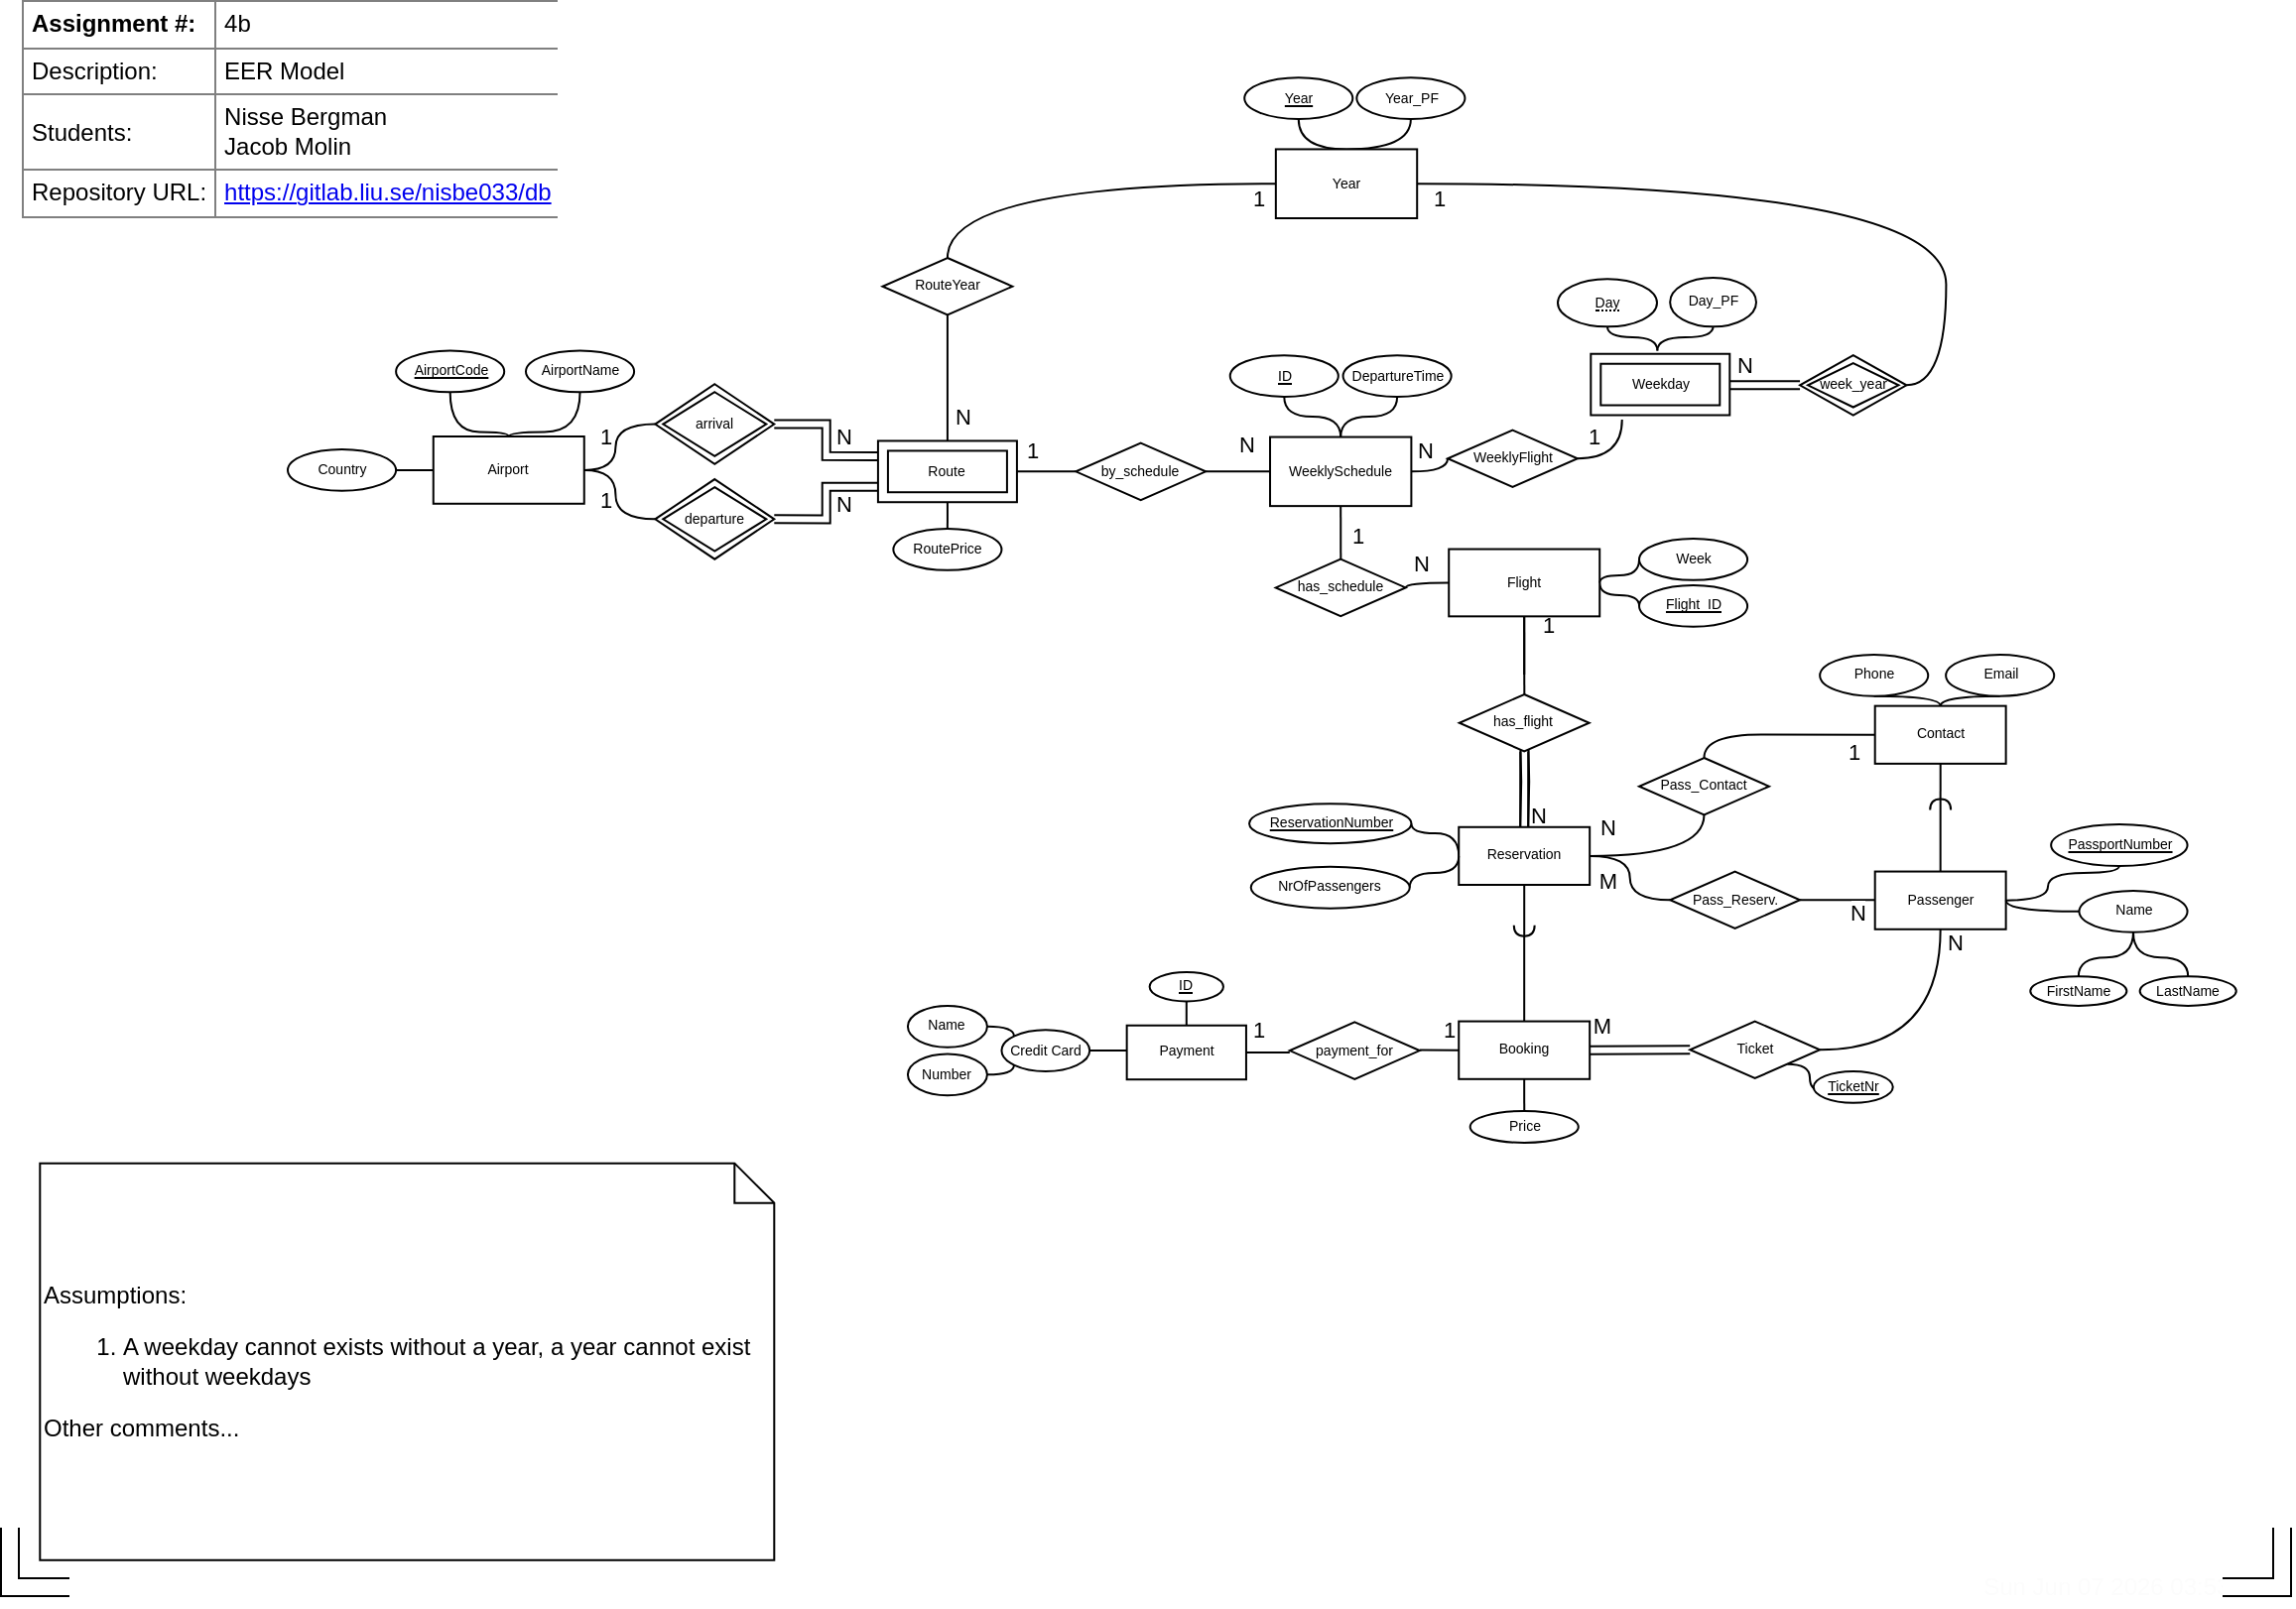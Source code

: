 <mxfile version="14.0.4" type="device" pages="2"><diagram id="l3PhLfIEEx4KEpYzrtBJ" name="EER Model"><mxGraphModel dx="206" dy="308" grid="1" gridSize="10" guides="1" tooltips="1" connect="1" arrows="1" fold="0" page="1" pageScale="1" pageWidth="1169" pageHeight="827" math="0" shadow="0"><root><mxCell id="0"/><mxCell id="1" parent="0"/><UserObject label="%date{ddd mmm dd yyyy HH:MM:ss}%" placeholders="1" id="hCRLPxILE3BBqmNvxjHh-2"><mxCell style="text;html=1;align=center;verticalAlign=middle;whiteSpace=wrap;overflow=hidden;fontColor=#FCFCFC;movable=0;resizable=0;rotatable=0;deletable=0;editable=0;connectable=0;" parent="1" vertex="1"><mxGeometry x="1000" y="800" width="160" height="20" as="geometry"/></mxCell></UserObject><mxCell id="hCRLPxILE3BBqmNvxjHh-6" value="" style="shape=filledEdge;rounded=0;fixDash=1;endArrow=none;strokeWidth=10;fillColor=#ffffff;edgeStyle=orthogonalEdgeStyle;fontColor=#FCFCFC;" parent="1" edge="1"><mxGeometry width="60" height="40" relative="1" as="geometry"><mxPoint x="15" y="780" as="sourcePoint"/><mxPoint x="45" y="810" as="targetPoint"/><Array as="points"><mxPoint x="15" y="810"/></Array></mxGeometry></mxCell><mxCell id="hCRLPxILE3BBqmNvxjHh-8" value="" style="shape=filledEdge;rounded=0;fixDash=1;endArrow=none;strokeWidth=10;fillColor=#ffffff;edgeStyle=orthogonalEdgeStyle;fontColor=#FCFCFC;" parent="1" edge="1"><mxGeometry width="60" height="40" relative="1" as="geometry"><mxPoint x="1130" y="810" as="sourcePoint"/><mxPoint x="1160" y="780" as="targetPoint"/><Array as="points"><mxPoint x="1160" y="810"/></Array></mxGeometry></mxCell><mxCell id="BH1sd3b4sbP9Z67Hy9HP-1" value="Assumptions:&lt;br&gt;&lt;ol&gt;&lt;li&gt;A weekday cannot exists without a year, a year cannot exist without weekdays&lt;/li&gt;&lt;/ol&gt;&lt;div&gt;Other comments...&lt;/div&gt;" style="shape=note;size=20;whiteSpace=wrap;html=1;strokeColor=#000000;fillColor=#ffffff;fontColor=#000000;align=left;" parent="1" vertex="1"><mxGeometry x="30.15" y="596.33" width="370" height="200" as="geometry"/></mxCell><mxCell id="SdrMBVfwCb-dPwdt9RNo-1" value="&lt;table border=&quot;1&quot; width=&quot;100%&quot; cellpadding=&quot;4&quot; style=&quot;width: 100% ; height: 100% ; border-collapse: collapse&quot;&gt;&lt;tbody&gt;&lt;tr&gt;&lt;th&gt;Assignment #:&lt;/th&gt;&lt;td&gt;4b&lt;/td&gt;&lt;/tr&gt;&lt;tr&gt;&lt;td&gt;Description:&lt;/td&gt;&lt;td&gt;EER Model&lt;/td&gt;&lt;/tr&gt;&lt;tr&gt;&lt;td&gt;Students:&lt;/td&gt;&lt;td&gt;Nisse Bergman&lt;br&gt;Jacob Molin&lt;/td&gt;&lt;/tr&gt;&lt;tr&gt;&lt;td&gt;Repository URL:&lt;/td&gt;&lt;td&gt;&lt;a href=&quot;https://gitlab.liu.se/alial32/db&quot;&gt;https://gitlab.liu.se/nisbe033/db&lt;/a&gt;&lt;/td&gt;&lt;/tr&gt;&lt;/tbody&gt;&lt;/table&gt;" style="text;html=1;strokeColor=none;fillColor=none;overflow=fill;fontColor=#000000;" parent="1" vertex="1"><mxGeometry x="20.82" y="10" width="270" height="110" as="geometry"/></mxCell><mxCell id="97ZlySfcYP1IqZoqVBLg-5" style="edgeStyle=orthogonalEdgeStyle;rounded=0;orthogonalLoop=1;jettySize=auto;html=1;exitX=0.5;exitY=0;exitDx=0;exitDy=0;entryX=0.5;entryY=1;entryDx=0;entryDy=0;endArrow=none;endFill=0;" parent="1" source="hOZz9PWj8IkOMBo9K17y-29" target="97ZlySfcYP1IqZoqVBLg-4" edge="1"><mxGeometry relative="1" as="geometry"/></mxCell><mxCell id="hOZz9PWj8IkOMBo9K17y-29" value="RoutePrice" style="ellipse;whiteSpace=wrap;html=1;align=center;shadow=0;gradientColor=none;fontSize=7;" parent="1" vertex="1"><mxGeometry x="460.185" y="276.537" width="54.545" height="20.89" as="geometry"/></mxCell><mxCell id="FszxNakvxB1gag9mQAd--1" style="edgeStyle=orthogonalEdgeStyle;rounded=0;orthogonalLoop=1;jettySize=auto;html=1;exitX=1;exitY=0.5;exitDx=0;exitDy=0;entryX=0;entryY=0.5;entryDx=0;entryDy=0;endArrow=none;endFill=0;curved=1;" edge="1" parent="1" source="hOZz9PWj8IkOMBo9K17y-38" target="Y2Cy2r90DZmb7ttgGEd4-4"><mxGeometry relative="1" as="geometry"><Array as="points"><mxPoint x="721" y="430"/><mxPoint x="745" y="430"/></Array></mxGeometry></mxCell><mxCell id="hOZz9PWj8IkOMBo9K17y-38" value="&lt;u&gt;ReservationNumber&lt;/u&gt;" style="ellipse;whiteSpace=wrap;html=1;align=center;shadow=0;gradientColor=none;fontSize=7;" parent="1" vertex="1"><mxGeometry x="639.52" y="415.07" width="81.67" height="20" as="geometry"/></mxCell><mxCell id="hOZz9PWj8IkOMBo9K17y-2" value="Airport" style="whiteSpace=wrap;html=1;align=center;strokeColor=#000000;fillColor=#ffffff;fontSize=7;fontColor=#000000;" parent="1" vertex="1"><mxGeometry x="228.38" y="230" width="76" height="33.89" as="geometry"/></mxCell><mxCell id="6Z96yMj4GWQYcrd8JGS2-28" style="edgeStyle=orthogonalEdgeStyle;curved=1;rounded=0;orthogonalLoop=1;jettySize=auto;html=1;entryX=0;entryY=0.5;entryDx=0;entryDy=0;endArrow=none;endFill=0;exitX=1;exitY=0.5;exitDx=0;exitDy=0;" parent="1" source="97ZlySfcYP1IqZoqVBLg-4" target="hOZz9PWj8IkOMBo9K17y-76" edge="1"><mxGeometry relative="1" as="geometry"><mxPoint x="525.73" y="246.971" as="sourcePoint"/></mxGeometry></mxCell><mxCell id="6Z96yMj4GWQYcrd8JGS2-29" value="1" style="edgeLabel;html=1;align=center;verticalAlign=middle;resizable=0;points=[];" parent="6Z96yMj4GWQYcrd8JGS2-28" vertex="1" connectable="0"><mxGeometry x="-0.644" relative="1" as="geometry"><mxPoint x="1.97" y="-11.17" as="offset"/></mxGeometry></mxCell><mxCell id="D8Lhm8heVUYG0yp46nY0-11" style="edgeStyle=orthogonalEdgeStyle;curved=1;rounded=0;orthogonalLoop=1;jettySize=auto;html=1;exitX=1;exitY=0.5;exitDx=0;exitDy=0;entryX=0;entryY=0.5;entryDx=0;entryDy=0;endArrow=none;endFill=0;" parent="1" source="hOZz9PWj8IkOMBo9K17y-5" target="D8Lhm8heVUYG0yp46nY0-10" edge="1"><mxGeometry relative="1" as="geometry"/></mxCell><mxCell id="D8Lhm8heVUYG0yp46nY0-24" value="N" style="edgeLabel;html=1;align=center;verticalAlign=middle;resizable=0;points=[];" parent="D8Lhm8heVUYG0yp46nY0-11" vertex="1" connectable="0"><mxGeometry x="0.057" y="1" relative="1" as="geometry"><mxPoint x="-6.63" y="-10.21" as="offset"/></mxGeometry></mxCell><mxCell id="hOZz9PWj8IkOMBo9K17y-5" value="WeeklySchedule" style="whiteSpace=wrap;html=1;align=center;strokeColor=#000000;fillColor=#ffffff;fontSize=7;fontColor=#000000;" parent="1" vertex="1"><mxGeometry x="650.01" y="230.28" width="71.18" height="34.78" as="geometry"/></mxCell><mxCell id="hOZz9PWj8IkOMBo9K17y-73" style="edgeStyle=orthogonalEdgeStyle;curved=1;rounded=0;orthogonalLoop=1;jettySize=auto;html=1;exitX=0;exitY=0.5;exitDx=0;exitDy=0;entryX=1;entryY=0.5;entryDx=0;entryDy=0;endArrow=none;endFill=0;" parent="1" source="hOZz9PWj8IkOMBo9K17y-6" target="hOZz9PWj8IkOMBo9K17y-72" edge="1"><mxGeometry relative="1" as="geometry"/></mxCell><mxCell id="6Z96yMj4GWQYcrd8JGS2-24" value="N" style="edgeLabel;html=1;align=center;verticalAlign=middle;resizable=0;points=[];" parent="hOZz9PWj8IkOMBo9K17y-73" vertex="1" connectable="0"><mxGeometry x="-0.614" relative="1" as="geometry"><mxPoint x="-9.42" y="-10.44" as="offset"/></mxGeometry></mxCell><mxCell id="hOZz9PWj8IkOMBo9K17y-75" style="edgeStyle=orthogonalEdgeStyle;curved=1;rounded=0;orthogonalLoop=1;jettySize=auto;html=1;exitX=1;exitY=0.5;exitDx=0;exitDy=0;entryX=0;entryY=0.5;entryDx=0;entryDy=0;endArrow=none;endFill=0;" parent="1" source="hOZz9PWj8IkOMBo9K17y-6" target="hOZz9PWj8IkOMBo9K17y-12" edge="1"><mxGeometry relative="1" as="geometry"><Array as="points"><mxPoint x="816" y="310"/><mxPoint x="836" y="310"/></Array></mxGeometry></mxCell><mxCell id="6Z96yMj4GWQYcrd8JGS2-20" style="edgeStyle=orthogonalEdgeStyle;curved=1;rounded=0;orthogonalLoop=1;jettySize=auto;html=1;entryX=0.5;entryY=0;entryDx=0;entryDy=0;endArrow=none;endFill=0;" parent="1" source="hOZz9PWj8IkOMBo9K17y-6" edge="1"><mxGeometry relative="1" as="geometry"><mxPoint x="778.11" y="350" as="targetPoint"/></mxGeometry></mxCell><mxCell id="6Z96yMj4GWQYcrd8JGS2-23" value="1" style="edgeLabel;html=1;align=center;verticalAlign=middle;resizable=0;points=[];" parent="6Z96yMj4GWQYcrd8JGS2-20" vertex="1" connectable="0"><mxGeometry x="-0.827" y="-1" relative="1" as="geometry"><mxPoint x="12.36" y="2.08" as="offset"/></mxGeometry></mxCell><mxCell id="hOZz9PWj8IkOMBo9K17y-6" value="Flight" style="whiteSpace=wrap;html=1;align=center;strokeColor=#000000;fillColor=#ffffff;fontSize=7;fontColor=#000000;" parent="1" vertex="1"><mxGeometry x="740.11" y="286.78" width="76" height="33.89" as="geometry"/></mxCell><mxCell id="hOZz9PWj8IkOMBo9K17y-12" value="&lt;u&gt;Flight_ID&lt;/u&gt;" style="ellipse;whiteSpace=wrap;html=1;align=center;shadow=0;gradientColor=none;fontSize=7;" parent="1" vertex="1"><mxGeometry x="836.015" y="305.007" width="54.545" height="20.89" as="geometry"/></mxCell><mxCell id="QonORxRDzvgXx9udhjdZ-4" style="edgeStyle=orthogonalEdgeStyle;curved=1;rounded=0;orthogonalLoop=1;jettySize=auto;html=1;exitX=1;exitY=0.5;exitDx=0;exitDy=0;entryX=0.5;entryY=1;entryDx=0;entryDy=0;endArrow=none;endFill=0;" parent="1" source="hOZz9PWj8IkOMBo9K17y-22" target="hOZz9PWj8IkOMBo9K17y-34" edge="1"><mxGeometry relative="1" as="geometry"><mxPoint x="1042.26" y="497.017" as="sourcePoint"/><Array as="points"><mxPoint x="1042" y="464"/><mxPoint x="1042" y="450"/><mxPoint x="1078" y="450"/></Array></mxGeometry></mxCell><mxCell id="QonORxRDzvgXx9udhjdZ-9" style="edgeStyle=orthogonalEdgeStyle;curved=1;rounded=0;orthogonalLoop=1;jettySize=auto;html=1;exitX=0.5;exitY=0;exitDx=0;exitDy=0;entryX=1;entryY=0.5;entryDx=0;entryDy=0;entryPerimeter=0;endArrow=none;endFill=0;" parent="1" source="hOZz9PWj8IkOMBo9K17y-22" target="IwKY1xo-p36qLsTTHRrm-4" edge="1"><mxGeometry relative="1" as="geometry"/></mxCell><mxCell id="hOZz9PWj8IkOMBo9K17y-22" value="Passenger" style="whiteSpace=wrap;html=1;align=center;strokeColor=#000000;fillColor=#ffffff;fontSize=7;fontColor=#000000;" parent="1" vertex="1"><mxGeometry x="954.85" y="449.28" width="65.97" height="29.11" as="geometry"/></mxCell><mxCell id="D8Lhm8heVUYG0yp46nY0-60" style="edgeStyle=orthogonalEdgeStyle;curved=1;rounded=0;orthogonalLoop=1;jettySize=auto;html=1;exitX=0;exitY=0.5;exitDx=0;exitDy=0;entryX=1;entryY=0.5;entryDx=0;entryDy=0;endArrow=none;endFill=0;" parent="1" source="hOZz9PWj8IkOMBo9K17y-33" target="hOZz9PWj8IkOMBo9K17y-22" edge="1"><mxGeometry relative="1" as="geometry"><Array as="points"><mxPoint x="1021" y="469"/></Array><mxPoint x="1042.26" y="504.295" as="targetPoint"/></mxGeometry></mxCell><mxCell id="D8Lhm8heVUYG0yp46nY0-103" style="edgeStyle=orthogonalEdgeStyle;curved=1;rounded=0;orthogonalLoop=1;jettySize=auto;html=1;exitX=0.5;exitY=1;exitDx=0;exitDy=0;entryX=0.5;entryY=0;entryDx=0;entryDy=0;endArrow=none;endFill=0;" parent="1" source="hOZz9PWj8IkOMBo9K17y-33" target="D8Lhm8heVUYG0yp46nY0-102" edge="1"><mxGeometry relative="1" as="geometry"><Array as="points"><mxPoint x="1085.44" y="492.61"/><mxPoint x="1057.44" y="492.61"/></Array></mxGeometry></mxCell><mxCell id="hOZz9PWj8IkOMBo9K17y-33" value="Name" style="ellipse;whiteSpace=wrap;html=1;align=center;shadow=0;gradientColor=none;fontSize=7;" parent="1" vertex="1"><mxGeometry x="1057.735" y="458.987" width="54.545" height="20.89" as="geometry"/></mxCell><mxCell id="hOZz9PWj8IkOMBo9K17y-34" value="PassportNumber" style="ellipse;whiteSpace=wrap;html=1;align=center;fontStyle=4;shadow=0;gradientColor=none;fontSize=7;" parent="1" vertex="1"><mxGeometry x="1043.57" y="425.46" width="68.71" height="21.07" as="geometry"/></mxCell><mxCell id="hOZz9PWj8IkOMBo9K17y-42" value="Number" style="ellipse;whiteSpace=wrap;html=1;align=center;shadow=0;gradientColor=none;fontSize=7;" parent="1" vertex="1"><mxGeometry x="467.46" y="541.24" width="40" height="20.89" as="geometry"/></mxCell><mxCell id="D8Lhm8heVUYG0yp46nY0-92" style="edgeStyle=orthogonalEdgeStyle;curved=1;rounded=0;orthogonalLoop=1;jettySize=auto;html=1;exitX=0;exitY=0.5;exitDx=0;exitDy=0;entryX=1;entryY=1;entryDx=0;entryDy=0;endArrow=none;endFill=0;" parent="1" source="hOZz9PWj8IkOMBo9K17y-50" target="Y2Cy2r90DZmb7ttgGEd4-17" edge="1"><mxGeometry relative="1" as="geometry"><Array as="points"><mxPoint x="935" y="560"/><mxPoint x="922" y="560"/><mxPoint x="922" y="546"/></Array><mxPoint x="921.53" y="549.545" as="targetPoint"/></mxGeometry></mxCell><mxCell id="hOZz9PWj8IkOMBo9K17y-50" value="&lt;u&gt;TicketNr&lt;/u&gt;" style="ellipse;whiteSpace=wrap;html=1;align=center;shadow=0;gradientColor=none;fontSize=7;" parent="1" vertex="1"><mxGeometry x="923.88" y="549.98" width="40" height="15.88" as="geometry"/></mxCell><mxCell id="hOZz9PWj8IkOMBo9K17y-54" value="&lt;u&gt;Year&lt;/u&gt;" style="ellipse;whiteSpace=wrap;html=1;align=center;shadow=0;gradientColor=none;fontSize=7;" parent="1" vertex="1"><mxGeometry x="637.105" y="49.107" width="54.545" height="20.89" as="geometry"/></mxCell><mxCell id="D8Lhm8heVUYG0yp46nY0-44" style="edgeStyle=orthogonalEdgeStyle;curved=1;rounded=0;orthogonalLoop=1;jettySize=auto;html=1;exitX=0;exitY=0.5;exitDx=0;exitDy=0;entryX=1;entryY=0.5;entryDx=0;entryDy=0;endArrow=none;endFill=0;" parent="1" source="hOZz9PWj8IkOMBo9K17y-59" target="hOZz9PWj8IkOMBo9K17y-6" edge="1"><mxGeometry relative="1" as="geometry"><Array as="points"><mxPoint x="836" y="300"/><mxPoint x="816" y="300"/></Array></mxGeometry></mxCell><mxCell id="hOZz9PWj8IkOMBo9K17y-59" value="Week" style="ellipse;whiteSpace=wrap;html=1;align=center;shadow=0;gradientColor=none;fontSize=7;" parent="1" vertex="1"><mxGeometry x="836.015" y="281.547" width="54.545" height="20.89" as="geometry"/></mxCell><mxCell id="hOZz9PWj8IkOMBo9K17y-74" style="edgeStyle=orthogonalEdgeStyle;curved=1;rounded=0;orthogonalLoop=1;jettySize=auto;html=1;endArrow=none;endFill=0;" parent="1" source="hOZz9PWj8IkOMBo9K17y-72" target="hOZz9PWj8IkOMBo9K17y-5" edge="1"><mxGeometry relative="1" as="geometry"/></mxCell><mxCell id="6Z96yMj4GWQYcrd8JGS2-25" value="1" style="edgeLabel;html=1;align=center;verticalAlign=middle;resizable=0;points=[];" parent="hOZz9PWj8IkOMBo9K17y-74" vertex="1" connectable="0"><mxGeometry x="1" relative="1" as="geometry"><mxPoint x="7.68" y="14.47" as="offset"/></mxGeometry></mxCell><mxCell id="hOZz9PWj8IkOMBo9K17y-72" value="has_schedule" style="shape=rhombus;perimeter=rhombusPerimeter;whiteSpace=wrap;html=1;align=center;shadow=0;gradientColor=none;fontSize=7;" parent="1" vertex="1"><mxGeometry x="652.87" y="291.835" width="65.455" height="28.723" as="geometry"/></mxCell><mxCell id="hOZz9PWj8IkOMBo9K17y-78" style="edgeStyle=orthogonalEdgeStyle;curved=1;rounded=0;orthogonalLoop=1;jettySize=auto;html=1;exitX=1;exitY=0.5;exitDx=0;exitDy=0;entryX=0;entryY=0.5;entryDx=0;entryDy=0;endArrow=none;endFill=0;" parent="1" source="hOZz9PWj8IkOMBo9K17y-76" target="hOZz9PWj8IkOMBo9K17y-5" edge="1"><mxGeometry relative="1" as="geometry"/></mxCell><mxCell id="6Z96yMj4GWQYcrd8JGS2-30" value="N" style="edgeLabel;html=1;align=center;verticalAlign=middle;resizable=0;points=[];" parent="hOZz9PWj8IkOMBo9K17y-78" vertex="1" connectable="0"><mxGeometry x="-0.066" y="6" relative="1" as="geometry"><mxPoint x="5.34" y="-8.36" as="offset"/></mxGeometry></mxCell><mxCell id="hOZz9PWj8IkOMBo9K17y-76" value="by_schedule" style="shape=rhombus;perimeter=rhombusPerimeter;whiteSpace=wrap;html=1;align=center;shadow=0;gradientColor=none;fontSize=7;" parent="1" vertex="1"><mxGeometry x="552.14" y="233.305" width="65.455" height="28.723" as="geometry"/></mxCell><mxCell id="D8Lhm8heVUYG0yp46nY0-75" style="edgeStyle=orthogonalEdgeStyle;curved=1;rounded=0;orthogonalLoop=1;jettySize=auto;html=1;exitX=0;exitY=0.5;exitDx=0;exitDy=0;entryX=1;entryY=0.5;entryDx=0;entryDy=0;endArrow=none;endFill=0;" parent="1" source="Y2Cy2r90DZmb7ttgGEd4-12" target="D8Lhm8heVUYG0yp46nY0-76" edge="1"><mxGeometry relative="1" as="geometry"><mxPoint x="741.79" y="599.315" as="targetPoint"/><mxPoint x="743.11" y="539.545" as="sourcePoint"/></mxGeometry></mxCell><mxCell id="O1Hww8BsheTxn3P_UpTP-2" value="1" style="edgeLabel;html=1;align=center;verticalAlign=middle;resizable=0;points=[];" parent="D8Lhm8heVUYG0yp46nY0-75" vertex="1" connectable="0"><mxGeometry x="-0.131" relative="1" as="geometry"><mxPoint x="3" y="-10.24" as="offset"/></mxGeometry></mxCell><mxCell id="D8Lhm8heVUYG0yp46nY0-90" style="edgeStyle=orthogonalEdgeStyle;curved=1;rounded=0;orthogonalLoop=1;jettySize=auto;html=1;exitX=1;exitY=0.5;exitDx=0;exitDy=0;entryX=0;entryY=0.5;entryDx=0;entryDy=0;endArrow=none;endFill=0;shape=link;" parent="1" source="Y2Cy2r90DZmb7ttgGEd4-12" target="Y2Cy2r90DZmb7ttgGEd4-17" edge="1"><mxGeometry relative="1" as="geometry"><mxPoint x="813.11" y="539.545" as="sourcePoint"/><mxPoint x="861.62" y="539.35" as="targetPoint"/></mxGeometry></mxCell><mxCell id="D8Lhm8heVUYG0yp46nY0-91" value="M" style="edgeLabel;html=1;align=center;verticalAlign=middle;resizable=0;points=[];" parent="D8Lhm8heVUYG0yp46nY0-90" vertex="1" connectable="0"><mxGeometry x="-0.506" y="3" relative="1" as="geometry"><mxPoint x="-7.11" y="-9.66" as="offset"/></mxGeometry></mxCell><mxCell id="hOZz9PWj8IkOMBo9K17y-133" value="Name" style="ellipse;whiteSpace=wrap;html=1;align=center;shadow=0;gradientColor=none;fontSize=7;" parent="1" vertex="1"><mxGeometry x="467.46" y="516.94" width="40" height="20.89" as="geometry"/></mxCell><mxCell id="D8Lhm8heVUYG0yp46nY0-87" style="edgeStyle=orthogonalEdgeStyle;curved=1;rounded=0;orthogonalLoop=1;jettySize=auto;html=1;exitX=1;exitY=0.5;exitDx=0;exitDy=0;entryX=0.5;entryY=1;entryDx=0;entryDy=0;endArrow=none;endFill=0;" parent="1" source="Y2Cy2r90DZmb7ttgGEd4-17" target="hOZz9PWj8IkOMBo9K17y-22" edge="1"><mxGeometry relative="1" as="geometry"><mxPoint x="941.5" y="539.35" as="sourcePoint"/></mxGeometry></mxCell><mxCell id="D8Lhm8heVUYG0yp46nY0-88" value="N" style="edgeLabel;html=1;align=center;verticalAlign=middle;resizable=0;points=[];" parent="D8Lhm8heVUYG0yp46nY0-87" vertex="1" connectable="0"><mxGeometry x="0.836" relative="1" as="geometry"><mxPoint x="7.17" y="-3.87" as="offset"/></mxGeometry></mxCell><mxCell id="hOZz9PWj8IkOMBo9K17y-163" style="edgeStyle=orthogonalEdgeStyle;curved=1;rounded=0;orthogonalLoop=1;jettySize=auto;html=1;endArrow=none;endFill=0;" parent="1" source="hOZz9PWj8IkOMBo9K17y-154" target="hOZz9PWj8IkOMBo9K17y-2" edge="1"><mxGeometry relative="1" as="geometry"/></mxCell><mxCell id="hOZz9PWj8IkOMBo9K17y-154" value="&lt;u&gt;AirportCode&lt;/u&gt;" style="ellipse;whiteSpace=wrap;html=1;align=center;shadow=0;gradientColor=none;fontSize=7;" parent="1" vertex="1"><mxGeometry x="209.555" y="186.777" width="54.545" height="20.89" as="geometry"/></mxCell><mxCell id="D8Lhm8heVUYG0yp46nY0-31" style="edgeStyle=orthogonalEdgeStyle;curved=1;rounded=0;orthogonalLoop=1;jettySize=auto;html=1;exitX=0.5;exitY=1;exitDx=0;exitDy=0;entryX=0.5;entryY=0;entryDx=0;entryDy=0;endArrow=none;endFill=0;" parent="1" source="hOZz9PWj8IkOMBo9K17y-155" target="hOZz9PWj8IkOMBo9K17y-2" edge="1"><mxGeometry relative="1" as="geometry"/></mxCell><mxCell id="hOZz9PWj8IkOMBo9K17y-155" value="AirportName" style="ellipse;whiteSpace=wrap;html=1;align=center;shadow=0;gradientColor=none;fontSize=7;" parent="1" vertex="1"><mxGeometry x="275.005" y="186.777" width="54.545" height="20.89" as="geometry"/></mxCell><mxCell id="6Z96yMj4GWQYcrd8JGS2-3" value="N" style="edgeStyle=orthogonalEdgeStyle;curved=1;rounded=0;orthogonalLoop=1;jettySize=auto;html=1;endArrow=none;endFill=0;entryX=0;entryY=0.25;entryDx=0;entryDy=0;exitX=1;exitY=0.5;exitDx=0;exitDy=0;shape=link;" parent="1" source="uG-rRGJFvMjGth81ZgdW-1" target="97ZlySfcYP1IqZoqVBLg-4" edge="1"><mxGeometry x="-0.053" y="9" relative="1" as="geometry"><mxPoint x="428.816" y="246.917" as="sourcePoint"/><mxPoint x="449.73" y="246.971" as="targetPoint"/><mxPoint as="offset"/></mxGeometry></mxCell><mxCell id="Y2Cy2r90DZmb7ttgGEd4-5" style="edgeStyle=orthogonalEdgeStyle;rounded=0;orthogonalLoop=1;jettySize=auto;html=1;exitX=0.5;exitY=1;exitDx=0;exitDy=0;entryX=0.5;entryY=0;entryDx=0;entryDy=0;shape=link;" parent="1" target="Y2Cy2r90DZmb7ttgGEd4-4" edge="1"><mxGeometry relative="1" as="geometry"><mxPoint x="778.11" y="380.18" as="sourcePoint"/></mxGeometry></mxCell><mxCell id="D8Lhm8heVUYG0yp46nY0-104" style="edgeStyle=orthogonalEdgeStyle;curved=1;rounded=0;orthogonalLoop=1;jettySize=auto;html=1;exitX=0.5;exitY=0;exitDx=0;exitDy=0;entryX=0.5;entryY=1;entryDx=0;entryDy=0;endArrow=none;endFill=0;" parent="1" source="6Z96yMj4GWQYcrd8JGS2-32" target="hOZz9PWj8IkOMBo9K17y-33" edge="1"><mxGeometry relative="1" as="geometry"><Array as="points"><mxPoint x="1112.44" y="492.61"/><mxPoint x="1085.44" y="492.61"/></Array></mxGeometry></mxCell><mxCell id="6Z96yMj4GWQYcrd8JGS2-32" value="LastName" style="ellipse;whiteSpace=wrap;html=1;align=center;shadow=0;gradientColor=none;fontSize=7;" parent="1" vertex="1"><mxGeometry x="1088.32" y="502.16" width="48.56" height="14.78" as="geometry"/></mxCell><mxCell id="6Z96yMj4GWQYcrd8JGS2-44" style="edgeStyle=orthogonalEdgeStyle;curved=1;rounded=0;orthogonalLoop=1;jettySize=auto;html=1;endArrow=none;endFill=0;" parent="1" source="6Z96yMj4GWQYcrd8JGS2-43" target="hOZz9PWj8IkOMBo9K17y-2" edge="1"><mxGeometry relative="1" as="geometry"/></mxCell><mxCell id="6Z96yMj4GWQYcrd8JGS2-43" value="Country" style="ellipse;whiteSpace=wrap;html=1;align=center;shadow=0;gradientColor=none;fontSize=7;" parent="1" vertex="1"><mxGeometry x="155.005" y="236.497" width="54.545" height="20.89" as="geometry"/></mxCell><mxCell id="D8Lhm8heVUYG0yp46nY0-36" style="edgeStyle=orthogonalEdgeStyle;curved=1;rounded=0;orthogonalLoop=1;jettySize=auto;html=1;exitX=0;exitY=0.75;exitDx=0;exitDy=0;entryX=1;entryY=0.5;entryDx=0;entryDy=0;endArrow=none;endFill=0;shape=link;" parent="1" source="97ZlySfcYP1IqZoqVBLg-4" target="D8Lhm8heVUYG0yp46nY0-26" edge="1"><mxGeometry relative="1" as="geometry"/></mxCell><mxCell id="D8Lhm8heVUYG0yp46nY0-37" value="N" style="edgeLabel;html=1;align=center;verticalAlign=middle;resizable=0;points=[];" parent="D8Lhm8heVUYG0yp46nY0-36" vertex="1" connectable="0"><mxGeometry x="-0.012" y="-2" relative="1" as="geometry"><mxPoint x="10.67" y="0.43" as="offset"/></mxGeometry></mxCell><mxCell id="97ZlySfcYP1IqZoqVBLg-4" value="Route" style="shape=ext;margin=3;double=1;whiteSpace=wrap;html=1;align=center;shadow=0;gradientColor=none;fontSize=7;" parent="1" vertex="1"><mxGeometry x="452.46" y="232.22" width="70" height="30.89" as="geometry"/></mxCell><mxCell id="D8Lhm8heVUYG0yp46nY0-32" style="edgeStyle=orthogonalEdgeStyle;curved=1;rounded=0;orthogonalLoop=1;jettySize=auto;html=1;exitX=0;exitY=0.5;exitDx=0;exitDy=0;entryX=1;entryY=0.5;entryDx=0;entryDy=0;endArrow=none;endFill=0;" parent="1" source="uG-rRGJFvMjGth81ZgdW-1" target="hOZz9PWj8IkOMBo9K17y-2" edge="1"><mxGeometry relative="1" as="geometry"/></mxCell><mxCell id="D8Lhm8heVUYG0yp46nY0-34" value="1" style="edgeLabel;html=1;align=center;verticalAlign=middle;resizable=0;points=[];" parent="D8Lhm8heVUYG0yp46nY0-32" vertex="1" connectable="0"><mxGeometry x="-0.126" y="2" relative="1" as="geometry"><mxPoint x="-7.2" y="0.55" as="offset"/></mxGeometry></mxCell><mxCell id="uG-rRGJFvMjGth81ZgdW-1" value="arrival" style="shape=rhombus;double=1;perimeter=rhombusPerimeter;whiteSpace=wrap;html=1;align=center;strokeColor=#000000;fillColor=#ffffff;fontSize=7;fontColor=#000000;" parent="1" vertex="1"><mxGeometry x="340.15" y="203.62" width="60" height="40.31" as="geometry"/></mxCell><mxCell id="D8Lhm8heVUYG0yp46nY0-7" style="edgeStyle=orthogonalEdgeStyle;curved=1;rounded=0;orthogonalLoop=1;jettySize=auto;html=1;exitX=0.5;exitY=0;exitDx=0;exitDy=0;entryX=0.5;entryY=1;entryDx=0;entryDy=0;endArrow=none;endFill=0;" parent="1" source="D8Lhm8heVUYG0yp46nY0-1" target="hOZz9PWj8IkOMBo9K17y-54" edge="1"><mxGeometry relative="1" as="geometry"/></mxCell><mxCell id="D8Lhm8heVUYG0yp46nY0-8" style="edgeStyle=orthogonalEdgeStyle;curved=1;rounded=0;orthogonalLoop=1;jettySize=auto;html=1;exitX=0.5;exitY=0;exitDx=0;exitDy=0;entryX=0.5;entryY=1;entryDx=0;entryDy=0;endArrow=none;endFill=0;" parent="1" source="D8Lhm8heVUYG0yp46nY0-1" target="D8Lhm8heVUYG0yp46nY0-6" edge="1"><mxGeometry relative="1" as="geometry"/></mxCell><mxCell id="acxU3DW78G73eTAavS2F-5" style="edgeStyle=orthogonalEdgeStyle;curved=1;rounded=0;orthogonalLoop=1;jettySize=auto;html=1;exitX=0;exitY=0.5;exitDx=0;exitDy=0;entryX=0.5;entryY=0;entryDx=0;entryDy=0;endArrow=none;endFill=0;" parent="1" source="D8Lhm8heVUYG0yp46nY0-1" target="acxU3DW78G73eTAavS2F-4" edge="1"><mxGeometry relative="1" as="geometry"/></mxCell><mxCell id="acxU3DW78G73eTAavS2F-11" value="1" style="edgeLabel;html=1;align=center;verticalAlign=middle;resizable=0;points=[];" parent="acxU3DW78G73eTAavS2F-5" vertex="1" connectable="0"><mxGeometry x="-0.902" relative="1" as="geometry"><mxPoint x="0.41" y="7.39" as="offset"/></mxGeometry></mxCell><mxCell id="D8Lhm8heVUYG0yp46nY0-1" value="Year" style="whiteSpace=wrap;html=1;align=center;strokeColor=#000000;fillColor=#ffffff;fontSize=7;fontColor=#000000;" parent="1" vertex="1"><mxGeometry x="652.92" y="85.22" width="71.18" height="34.78" as="geometry"/></mxCell><mxCell id="D8Lhm8heVUYG0yp46nY0-6" value="Year_PF" style="ellipse;whiteSpace=wrap;html=1;align=center;shadow=0;gradientColor=none;fontSize=7;" parent="1" vertex="1"><mxGeometry x="693.665" y="49.107" width="54.545" height="20.89" as="geometry"/></mxCell><mxCell id="D8Lhm8heVUYG0yp46nY0-17" style="edgeStyle=orthogonalEdgeStyle;curved=1;rounded=0;orthogonalLoop=1;jettySize=auto;html=1;exitX=0;exitY=0.5;exitDx=0;exitDy=0;entryX=1;entryY=0.5;entryDx=0;entryDy=0;endArrow=none;endFill=0;shape=link;" parent="1" source="D8Lhm8heVUYG0yp46nY0-20" edge="1"><mxGeometry relative="1" as="geometry"><mxPoint x="949.017" y="198.718" as="sourcePoint"/><mxPoint x="880.77" y="204.17" as="targetPoint"/></mxGeometry></mxCell><mxCell id="D8Lhm8heVUYG0yp46nY0-22" value="N" style="edgeLabel;html=1;align=center;verticalAlign=middle;resizable=0;points=[];" parent="D8Lhm8heVUYG0yp46nY0-17" vertex="1" connectable="0"><mxGeometry x="0.679" y="-5" relative="1" as="geometry"><mxPoint x="2.12" y="-5.44" as="offset"/></mxGeometry></mxCell><mxCell id="D8Lhm8heVUYG0yp46nY0-12" style="edgeStyle=orthogonalEdgeStyle;curved=1;rounded=0;orthogonalLoop=1;jettySize=auto;html=1;exitX=1;exitY=0.5;exitDx=0;exitDy=0;entryX=0.25;entryY=1;entryDx=0;entryDy=0;endArrow=none;endFill=0;" parent="1" source="D8Lhm8heVUYG0yp46nY0-10" edge="1"><mxGeometry relative="1" as="geometry"><mxPoint x="827.385" y="221.56" as="targetPoint"/></mxGeometry></mxCell><mxCell id="D8Lhm8heVUYG0yp46nY0-25" value="1" style="edgeLabel;html=1;align=center;verticalAlign=middle;resizable=0;points=[];" parent="D8Lhm8heVUYG0yp46nY0-12" vertex="1" connectable="0"><mxGeometry x="0.661" y="2" relative="1" as="geometry"><mxPoint x="-12.28" y="1.46" as="offset"/></mxGeometry></mxCell><mxCell id="D8Lhm8heVUYG0yp46nY0-10" value="WeeklyFlight" style="shape=rhombus;perimeter=rhombusPerimeter;whiteSpace=wrap;html=1;align=center;shadow=0;gradientColor=none;fontSize=7;" parent="1" vertex="1"><mxGeometry x="739.51" y="226.785" width="65.455" height="28.723" as="geometry"/></mxCell><mxCell id="D8Lhm8heVUYG0yp46nY0-14" style="edgeStyle=orthogonalEdgeStyle;curved=1;rounded=0;orthogonalLoop=1;jettySize=auto;html=1;exitX=0.5;exitY=1;exitDx=0;exitDy=0;entryX=0.5;entryY=0;entryDx=0;entryDy=0;endArrow=none;endFill=0;" parent="1" source="D8Lhm8heVUYG0yp46nY0-19" edge="1"><mxGeometry relative="1" as="geometry"><mxPoint x="827.384" y="165.72" as="sourcePoint"/><Array as="points"><mxPoint x="820" y="180"/><mxPoint x="845" y="180"/></Array><mxPoint x="845.18" y="186.78" as="targetPoint"/></mxGeometry></mxCell><mxCell id="D8Lhm8heVUYG0yp46nY0-43" style="edgeStyle=orthogonalEdgeStyle;curved=1;rounded=0;orthogonalLoop=1;jettySize=auto;html=1;exitX=0.5;exitY=1;exitDx=0;exitDy=0;entryX=0.5;entryY=0;entryDx=0;entryDy=0;endArrow=none;endFill=0;" parent="1" source="D8Lhm8heVUYG0yp46nY0-15" edge="1"><mxGeometry relative="1" as="geometry"><Array as="points"><mxPoint x="873" y="180"/><mxPoint x="845" y="180"/></Array><mxPoint x="845.18" y="186.78" as="targetPoint"/></mxGeometry></mxCell><mxCell id="D8Lhm8heVUYG0yp46nY0-15" value="Day_PF" style="ellipse;whiteSpace=wrap;html=1;align=center;shadow=0;gradientColor=none;fontSize=7;" parent="1" vertex="1"><mxGeometry x="851.58" y="150" width="43.42" height="24.67" as="geometry"/></mxCell><mxCell id="D8Lhm8heVUYG0yp46nY0-19" value="&lt;span style=&quot;border-bottom: 1px dotted&quot;&gt;Day&lt;/span&gt;" style="ellipse;whiteSpace=wrap;html=1;align=center;strokeColor=#000000;fillColor=#ffffff;fontSize=7;fontColor=#000000;" parent="1" vertex="1"><mxGeometry x="795" y="150.67" width="50" height="24" as="geometry"/></mxCell><mxCell id="acxU3DW78G73eTAavS2F-2" style="edgeStyle=orthogonalEdgeStyle;curved=1;rounded=0;orthogonalLoop=1;jettySize=auto;html=1;exitX=1;exitY=0.5;exitDx=0;exitDy=0;entryX=1;entryY=0.5;entryDx=0;entryDy=0;endArrow=none;endFill=0;" parent="1" source="D8Lhm8heVUYG0yp46nY0-20" target="D8Lhm8heVUYG0yp46nY0-1" edge="1"><mxGeometry relative="1" as="geometry"/></mxCell><mxCell id="acxU3DW78G73eTAavS2F-12" value="1" style="edgeLabel;html=1;align=center;verticalAlign=middle;resizable=0;points=[];" parent="acxU3DW78G73eTAavS2F-2" vertex="1" connectable="0"><mxGeometry x="-0.721" y="-1" relative="1" as="geometry"><mxPoint x="-256.67" y="-59.94" as="offset"/></mxGeometry></mxCell><mxCell id="D8Lhm8heVUYG0yp46nY0-20" value="week_year" style="shape=rhombus;double=1;perimeter=rhombusPerimeter;whiteSpace=wrap;html=1;align=center;strokeColor=#000000;fillColor=#ffffff;fontSize=7;fontColor=#000000;" parent="1" vertex="1"><mxGeometry x="917.03" y="189.08" width="53.7" height="30.18" as="geometry"/></mxCell><mxCell id="D8Lhm8heVUYG0yp46nY0-33" style="edgeStyle=orthogonalEdgeStyle;curved=1;rounded=0;orthogonalLoop=1;jettySize=auto;html=1;exitX=0;exitY=0.5;exitDx=0;exitDy=0;entryX=1;entryY=0.5;entryDx=0;entryDy=0;endArrow=none;endFill=0;" parent="1" source="D8Lhm8heVUYG0yp46nY0-26" target="hOZz9PWj8IkOMBo9K17y-2" edge="1"><mxGeometry relative="1" as="geometry"/></mxCell><mxCell id="D8Lhm8heVUYG0yp46nY0-35" value="1" style="edgeLabel;html=1;align=center;verticalAlign=middle;resizable=0;points=[];" parent="D8Lhm8heVUYG0yp46nY0-33" vertex="1" connectable="0"><mxGeometry x="0.244" y="2" relative="1" as="geometry"><mxPoint x="-3.2" y="7.96" as="offset"/></mxGeometry></mxCell><mxCell id="D8Lhm8heVUYG0yp46nY0-26" value="departure" style="shape=rhombus;double=1;perimeter=rhombusPerimeter;whiteSpace=wrap;html=1;align=center;strokeColor=#000000;fillColor=#ffffff;fontSize=7;fontColor=#000000;" parent="1" vertex="1"><mxGeometry x="340.15" y="251.53" width="60" height="40.31" as="geometry"/></mxCell><mxCell id="D8Lhm8heVUYG0yp46nY0-41" style="edgeStyle=orthogonalEdgeStyle;curved=1;rounded=0;orthogonalLoop=1;jettySize=auto;html=1;exitX=0.5;exitY=1;exitDx=0;exitDy=0;entryX=0.5;entryY=0;entryDx=0;entryDy=0;endArrow=none;endFill=0;" parent="1" source="D8Lhm8heVUYG0yp46nY0-39" target="hOZz9PWj8IkOMBo9K17y-5" edge="1"><mxGeometry relative="1" as="geometry"><Array as="points"><mxPoint x="657" y="220"/><mxPoint x="686" y="220"/></Array></mxGeometry></mxCell><mxCell id="D8Lhm8heVUYG0yp46nY0-39" value="&lt;u&gt;ID&lt;/u&gt;" style="ellipse;whiteSpace=wrap;html=1;align=center;shadow=0;gradientColor=none;fontSize=7;" parent="1" vertex="1"><mxGeometry x="629.865" y="189.077" width="54.545" height="20.89" as="geometry"/></mxCell><mxCell id="D8Lhm8heVUYG0yp46nY0-42" style="edgeStyle=orthogonalEdgeStyle;curved=1;rounded=0;orthogonalLoop=1;jettySize=auto;html=1;exitX=0.5;exitY=1;exitDx=0;exitDy=0;entryX=0.5;entryY=0;entryDx=0;entryDy=0;endArrow=none;endFill=0;" parent="1" source="D8Lhm8heVUYG0yp46nY0-40" target="hOZz9PWj8IkOMBo9K17y-5" edge="1"><mxGeometry relative="1" as="geometry"><Array as="points"><mxPoint x="714" y="220"/><mxPoint x="686" y="220"/></Array></mxGeometry></mxCell><mxCell id="D8Lhm8heVUYG0yp46nY0-40" value="DepartureTime" style="ellipse;whiteSpace=wrap;html=1;align=center;shadow=0;gradientColor=none;fontSize=7;" parent="1" vertex="1"><mxGeometry x="686.795" y="189.077" width="54.545" height="20.89" as="geometry"/></mxCell><mxCell id="IwKY1xo-p36qLsTTHRrm-2" style="edgeStyle=orthogonalEdgeStyle;rounded=0;orthogonalLoop=1;jettySize=auto;html=1;strokeColor=none;endArrow=none;endFill=0;" parent="1" source="D8Lhm8heVUYG0yp46nY0-45" edge="1"><mxGeometry relative="1" as="geometry"><mxPoint x="945" y="390" as="targetPoint"/></mxGeometry></mxCell><mxCell id="D8Lhm8heVUYG0yp46nY0-45" value="Pass_Contact" style="shape=rhombus;perimeter=rhombusPerimeter;whiteSpace=wrap;html=1;align=center;shadow=0;gradientColor=none;fontSize=7;" parent="1" vertex="1"><mxGeometry x="836.01" y="391.995" width="65.455" height="28.723" as="geometry"/></mxCell><mxCell id="D8Lhm8heVUYG0yp46nY0-48" style="edgeStyle=orthogonalEdgeStyle;curved=1;rounded=0;orthogonalLoop=1;jettySize=auto;html=1;exitX=1;exitY=0.5;exitDx=0;exitDy=0;entryX=0;entryY=0.5;entryDx=0;entryDy=0;endArrow=none;endFill=0;" parent="1" source="D8Lhm8heVUYG0yp46nY0-46" target="hOZz9PWj8IkOMBo9K17y-22" edge="1"><mxGeometry relative="1" as="geometry"/></mxCell><mxCell id="D8Lhm8heVUYG0yp46nY0-64" value="N" style="edgeLabel;html=1;align=center;verticalAlign=middle;resizable=0;points=[];" parent="D8Lhm8heVUYG0yp46nY0-48" vertex="1" connectable="0"><mxGeometry x="0.073" relative="1" as="geometry"><mxPoint x="7.88" y="6.39" as="offset"/></mxGeometry></mxCell><mxCell id="Y2Cy2r90DZmb7ttgGEd4-16" style="edgeStyle=orthogonalEdgeStyle;curved=1;rounded=0;orthogonalLoop=1;jettySize=auto;html=1;exitX=0;exitY=0.5;exitDx=0;exitDy=0;endArrow=none;endFill=0;entryX=1;entryY=0.5;entryDx=0;entryDy=0;" parent="1" source="D8Lhm8heVUYG0yp46nY0-46" target="Y2Cy2r90DZmb7ttgGEd4-4" edge="1"><mxGeometry relative="1" as="geometry"><mxPoint x="825" y="463.476" as="targetPoint"/></mxGeometry></mxCell><mxCell id="Jmu9v70-sBiiVsL2QTtQ-2" value="M" style="edgeLabel;html=1;align=center;verticalAlign=middle;resizable=0;points=[];" parent="Y2Cy2r90DZmb7ttgGEd4-16" vertex="1" connectable="0"><mxGeometry x="0.526" y="4" relative="1" as="geometry"><mxPoint x="-6.21" y="8.21" as="offset"/></mxGeometry></mxCell><mxCell id="D8Lhm8heVUYG0yp46nY0-46" value="Pass_Reserv." style="shape=rhombus;perimeter=rhombusPerimeter;whiteSpace=wrap;html=1;align=center;shadow=0;gradientColor=none;fontSize=7;" parent="1" vertex="1"><mxGeometry x="851.58" y="449.275" width="65.455" height="28.723" as="geometry"/></mxCell><mxCell id="QonORxRDzvgXx9udhjdZ-6" style="edgeStyle=orthogonalEdgeStyle;curved=1;rounded=0;orthogonalLoop=1;jettySize=auto;html=1;exitX=0.5;exitY=1;exitDx=0;exitDy=0;endArrow=none;endFill=0;entryX=0.5;entryY=0;entryDx=0;entryDy=0;" parent="1" source="D8Lhm8heVUYG0yp46nY0-51" target="IwKY1xo-p36qLsTTHRrm-1" edge="1"><mxGeometry relative="1" as="geometry"><mxPoint x="945" y="350" as="targetPoint"/></mxGeometry></mxCell><mxCell id="D8Lhm8heVUYG0yp46nY0-51" value="Phone" style="ellipse;whiteSpace=wrap;html=1;align=center;shadow=0;gradientColor=none;fontSize=7;" parent="1" vertex="1"><mxGeometry x="927.075" y="339.997" width="54.545" height="20.89" as="geometry"/></mxCell><mxCell id="QonORxRDzvgXx9udhjdZ-5" style="edgeStyle=orthogonalEdgeStyle;curved=1;rounded=0;orthogonalLoop=1;jettySize=auto;html=1;exitX=0.5;exitY=1;exitDx=0;exitDy=0;entryX=0.5;entryY=0;entryDx=0;entryDy=0;endArrow=none;endFill=0;" parent="1" source="D8Lhm8heVUYG0yp46nY0-52" target="IwKY1xo-p36qLsTTHRrm-1" edge="1"><mxGeometry relative="1" as="geometry"/></mxCell><mxCell id="D8Lhm8heVUYG0yp46nY0-52" value="Email" style="ellipse;whiteSpace=wrap;html=1;align=center;shadow=0;gradientColor=none;fontSize=7;" parent="1" vertex="1"><mxGeometry x="990.565" y="339.997" width="54.545" height="20.89" as="geometry"/></mxCell><mxCell id="D8Lhm8heVUYG0yp46nY0-72" style="edgeStyle=orthogonalEdgeStyle;curved=1;rounded=0;orthogonalLoop=1;jettySize=auto;html=1;exitX=1;exitY=0.5;exitDx=0;exitDy=0;exitPerimeter=0;entryX=0.5;entryY=0;entryDx=0;entryDy=0;endArrow=none;endFill=0;" parent="1" source="D8Lhm8heVUYG0yp46nY0-67" target="Y2Cy2r90DZmb7ttgGEd4-12" edge="1"><mxGeometry relative="1" as="geometry"><mxPoint x="778.11" y="524.1" as="targetPoint"/></mxGeometry></mxCell><mxCell id="D8Lhm8heVUYG0yp46nY0-67" value="" style="shape=requiredInterface;html=1;verticalLabelPosition=bottom;shadow=0;fontSize=7;rotation=90;" parent="1" vertex="1"><mxGeometry x="775.385" y="473.889" width="5.455" height="10.445" as="geometry"/></mxCell><mxCell id="D8Lhm8heVUYG0yp46nY0-101" style="edgeStyle=orthogonalEdgeStyle;curved=1;rounded=0;orthogonalLoop=1;jettySize=auto;html=1;exitX=0.5;exitY=0;exitDx=0;exitDy=0;entryX=0.5;entryY=1;entryDx=0;entryDy=0;endArrow=none;endFill=0;" parent="1" source="D8Lhm8heVUYG0yp46nY0-74" target="Y2Cy2r90DZmb7ttgGEd4-12" edge="1"><mxGeometry relative="1" as="geometry"><mxPoint x="778.11" y="554.99" as="targetPoint"/></mxGeometry></mxCell><mxCell id="D8Lhm8heVUYG0yp46nY0-74" value="Price" style="ellipse;whiteSpace=wrap;html=1;align=center;shadow=0;gradientColor=none;fontSize=7;" parent="1" vertex="1"><mxGeometry x="750.84" y="569.98" width="54.55" height="16" as="geometry"/></mxCell><mxCell id="D8Lhm8heVUYG0yp46nY0-76" value="payment_for" style="shape=rhombus;perimeter=rhombusPerimeter;whiteSpace=wrap;html=1;align=center;shadow=0;gradientColor=none;fontSize=7;" parent="1" vertex="1"><mxGeometry x="659.93" y="525.175" width="65.455" height="28.723" as="geometry"/></mxCell><mxCell id="D8Lhm8heVUYG0yp46nY0-82" style="edgeStyle=orthogonalEdgeStyle;curved=1;rounded=0;orthogonalLoop=1;jettySize=auto;html=1;exitX=1;exitY=0.5;exitDx=0;exitDy=0;entryX=0;entryY=0.5;entryDx=0;entryDy=0;endArrow=none;endFill=0;" parent="1" source="D8Lhm8heVUYG0yp46nY0-78" target="D8Lhm8heVUYG0yp46nY0-76" edge="1"><mxGeometry relative="1" as="geometry"/></mxCell><mxCell id="O1Hww8BsheTxn3P_UpTP-1" value="1" style="edgeLabel;html=1;align=center;verticalAlign=middle;resizable=0;points=[];" parent="D8Lhm8heVUYG0yp46nY0-82" vertex="1" connectable="0"><mxGeometry x="-0.186" y="1" relative="1" as="geometry"><mxPoint x="-4.09" y="-10.4" as="offset"/></mxGeometry></mxCell><mxCell id="D8Lhm8heVUYG0yp46nY0-78" value="Payment" style="whiteSpace=wrap;html=1;align=center;strokeColor=#000000;fillColor=#ffffff;fontSize=7;fontColor=#000000;" parent="1" vertex="1"><mxGeometry x="577.83" y="526.87" width="60.14" height="27.23" as="geometry"/></mxCell><mxCell id="D8Lhm8heVUYG0yp46nY0-94" style="edgeStyle=orthogonalEdgeStyle;curved=1;rounded=0;orthogonalLoop=1;jettySize=auto;html=1;exitX=0.5;exitY=1;exitDx=0;exitDy=0;entryX=0.5;entryY=0;entryDx=0;entryDy=0;endArrow=none;endFill=0;" parent="1" source="D8Lhm8heVUYG0yp46nY0-93" target="D8Lhm8heVUYG0yp46nY0-78" edge="1"><mxGeometry relative="1" as="geometry"/></mxCell><mxCell id="D8Lhm8heVUYG0yp46nY0-93" value="&lt;u&gt;ID&lt;/u&gt;" style="ellipse;whiteSpace=wrap;html=1;align=center;shadow=0;gradientColor=none;fontSize=7;" parent="1" vertex="1"><mxGeometry x="589.31" y="500" width="37.17" height="14.74" as="geometry"/></mxCell><mxCell id="D8Lhm8heVUYG0yp46nY0-96" style="edgeStyle=orthogonalEdgeStyle;curved=1;rounded=0;orthogonalLoop=1;jettySize=auto;html=1;exitX=1;exitY=0.5;exitDx=0;exitDy=0;entryX=0;entryY=0.5;entryDx=0;entryDy=0;endArrow=none;endFill=0;" parent="1" source="D8Lhm8heVUYG0yp46nY0-95" target="D8Lhm8heVUYG0yp46nY0-78" edge="1"><mxGeometry relative="1" as="geometry"/></mxCell><mxCell id="D8Lhm8heVUYG0yp46nY0-99" style="edgeStyle=orthogonalEdgeStyle;curved=1;rounded=0;orthogonalLoop=1;jettySize=auto;html=1;exitX=0;exitY=0;exitDx=0;exitDy=0;entryX=1;entryY=0.5;entryDx=0;entryDy=0;endArrow=none;endFill=0;" parent="1" source="D8Lhm8heVUYG0yp46nY0-95" target="hOZz9PWj8IkOMBo9K17y-133" edge="1"><mxGeometry relative="1" as="geometry"><Array as="points"><mxPoint x="521" y="527"/></Array></mxGeometry></mxCell><mxCell id="D8Lhm8heVUYG0yp46nY0-100" style="edgeStyle=orthogonalEdgeStyle;curved=1;rounded=0;orthogonalLoop=1;jettySize=auto;html=1;exitX=0;exitY=1;exitDx=0;exitDy=0;entryX=1;entryY=0.5;entryDx=0;entryDy=0;endArrow=none;endFill=0;" parent="1" source="D8Lhm8heVUYG0yp46nY0-95" target="hOZz9PWj8IkOMBo9K17y-42" edge="1"><mxGeometry relative="1" as="geometry"><Array as="points"><mxPoint x="521" y="552"/></Array></mxGeometry></mxCell><mxCell id="D8Lhm8heVUYG0yp46nY0-95" value="Credit Card" style="ellipse;whiteSpace=wrap;html=1;align=center;shadow=0;gradientColor=none;fontSize=7;" parent="1" vertex="1"><mxGeometry x="514.73" y="529.09" width="44.38" height="20.89" as="geometry"/></mxCell><mxCell id="D8Lhm8heVUYG0yp46nY0-102" value="FirstName" style="ellipse;whiteSpace=wrap;html=1;align=center;shadow=0;gradientColor=none;fontSize=7;" parent="1" vertex="1"><mxGeometry x="1033.13" y="502.16" width="48.56" height="14.78" as="geometry"/></mxCell><mxCell id="-gF-ZPJbo7rWHrRUc-47-1" value="Weekday" style="shape=ext;margin=3;double=1;whiteSpace=wrap;html=1;align=center;shadow=0;gradientColor=none;fontSize=7;" parent="1" vertex="1"><mxGeometry x="811.65" y="188.37" width="70" height="30.89" as="geometry"/></mxCell><mxCell id="Y2Cy2r90DZmb7ttgGEd4-6" value="N" style="edgeStyle=orthogonalEdgeStyle;shape=link;rounded=0;orthogonalLoop=1;jettySize=auto;html=1;entryX=0.5;entryY=1;entryDx=0;entryDy=0;" parent="1" source="Y2Cy2r90DZmb7ttgGEd4-4" target="Y2Cy2r90DZmb7ttgGEd4-13" edge="1"><mxGeometry x="-0.705" y="-7" relative="1" as="geometry"><mxPoint x="778.143" y="380.162" as="targetPoint"/><mxPoint as="offset"/></mxGeometry></mxCell><mxCell id="Y2Cy2r90DZmb7ttgGEd4-10" style="edgeStyle=orthogonalEdgeStyle;rounded=0;orthogonalLoop=1;jettySize=auto;html=1;exitX=0.5;exitY=1;exitDx=0;exitDy=0;entryX=1;entryY=0.5;entryDx=0;entryDy=0;entryPerimeter=0;endArrow=none;endFill=0;" parent="1" source="Y2Cy2r90DZmb7ttgGEd4-4" target="D8Lhm8heVUYG0yp46nY0-67" edge="1"><mxGeometry relative="1" as="geometry"/></mxCell><mxCell id="Y2Cy2r90DZmb7ttgGEd4-15" style="edgeStyle=orthogonalEdgeStyle;curved=1;rounded=0;orthogonalLoop=1;jettySize=auto;html=1;exitX=1;exitY=0.5;exitDx=0;exitDy=0;entryX=0.5;entryY=1;entryDx=0;entryDy=0;endArrow=none;endFill=0;" parent="1" source="Y2Cy2r90DZmb7ttgGEd4-4" target="D8Lhm8heVUYG0yp46nY0-45" edge="1"><mxGeometry relative="1" as="geometry"/></mxCell><mxCell id="Jmu9v70-sBiiVsL2QTtQ-1" value="N" style="edgeLabel;html=1;align=center;verticalAlign=middle;resizable=0;points=[];" parent="Y2Cy2r90DZmb7ttgGEd4-15" vertex="1" connectable="0"><mxGeometry x="0.038" y="2" relative="1" as="geometry"><mxPoint x="-31.66" y="-12.54" as="offset"/></mxGeometry></mxCell><mxCell id="Y2Cy2r90DZmb7ttgGEd4-4" value="Reservation" style="whiteSpace=wrap;html=1;align=center;strokeColor=#000000;fillColor=#ffffff;fontSize=7;fontColor=#000000;" parent="1" vertex="1"><mxGeometry x="745.12" y="426.89" width="65.97" height="29.11" as="geometry"/></mxCell><mxCell id="Y2Cy2r90DZmb7ttgGEd4-12" value="Booking" style="whiteSpace=wrap;html=1;align=center;strokeColor=#000000;fillColor=#ffffff;fontSize=7;fontColor=#000000;" parent="1" vertex="1"><mxGeometry x="745.12" y="524.79" width="65.97" height="29.11" as="geometry"/></mxCell><mxCell id="Y2Cy2r90DZmb7ttgGEd4-14" value="" style="edgeStyle=orthogonalEdgeStyle;curved=1;rounded=0;orthogonalLoop=1;jettySize=auto;html=1;endArrow=none;endFill=0;" parent="1" source="Y2Cy2r90DZmb7ttgGEd4-13" target="hOZz9PWj8IkOMBo9K17y-6" edge="1"><mxGeometry relative="1" as="geometry"/></mxCell><mxCell id="Y2Cy2r90DZmb7ttgGEd4-13" value="has_flight" style="shape=rhombus;perimeter=rhombusPerimeter;whiteSpace=wrap;html=1;align=center;shadow=0;gradientColor=none;fontSize=7;" parent="1" vertex="1"><mxGeometry x="745.38" y="359.995" width="65.455" height="28.723" as="geometry"/></mxCell><mxCell id="Y2Cy2r90DZmb7ttgGEd4-17" value="Ticket" style="shape=rhombus;perimeter=rhombusPerimeter;whiteSpace=wrap;html=1;align=center;shadow=0;gradientColor=none;fontSize=7;" parent="1" vertex="1"><mxGeometry x="861.62" y="524.785" width="65.455" height="28.723" as="geometry"/></mxCell><mxCell id="acxU3DW78G73eTAavS2F-10" value="N" style="edgeStyle=orthogonalEdgeStyle;curved=1;rounded=0;orthogonalLoop=1;jettySize=auto;html=1;exitX=0.5;exitY=1;exitDx=0;exitDy=0;entryX=0.5;entryY=0;entryDx=0;entryDy=0;endArrow=none;endFill=0;" parent="1" source="acxU3DW78G73eTAavS2F-4" target="97ZlySfcYP1IqZoqVBLg-4" edge="1"><mxGeometry x="0.615" y="8" relative="1" as="geometry"><mxPoint as="offset"/></mxGeometry></mxCell><mxCell id="acxU3DW78G73eTAavS2F-4" value="RouteYear" style="shape=rhombus;perimeter=rhombusPerimeter;whiteSpace=wrap;html=1;align=center;shadow=0;gradientColor=none;fontSize=7;" parent="1" vertex="1"><mxGeometry x="454.73" y="139.995" width="65.455" height="28.723" as="geometry"/></mxCell><mxCell id="QonORxRDzvgXx9udhjdZ-11" style="edgeStyle=orthogonalEdgeStyle;curved=1;rounded=0;orthogonalLoop=1;jettySize=auto;html=1;exitX=0;exitY=0.5;exitDx=0;exitDy=0;entryX=0.5;entryY=0;entryDx=0;entryDy=0;endArrow=none;endFill=0;" parent="1" source="IwKY1xo-p36qLsTTHRrm-1" target="D8Lhm8heVUYG0yp46nY0-45" edge="1"><mxGeometry relative="1" as="geometry"><Array as="points"><mxPoint x="928" y="380"/><mxPoint x="869" y="380"/></Array></mxGeometry></mxCell><mxCell id="QonORxRDzvgXx9udhjdZ-12" value="1" style="edgeLabel;html=1;align=center;verticalAlign=middle;resizable=0;points=[];" parent="QonORxRDzvgXx9udhjdZ-11" vertex="1" connectable="0"><mxGeometry x="-0.796" relative="1" as="geometry"><mxPoint x="-1.26" y="8.33" as="offset"/></mxGeometry></mxCell><mxCell id="IwKY1xo-p36qLsTTHRrm-1" value="Contact" style="whiteSpace=wrap;html=1;align=center;strokeColor=#000000;fillColor=#ffffff;fontSize=7;fontColor=#000000;" parent="1" vertex="1"><mxGeometry x="954.85" y="365.82" width="65.97" height="29.11" as="geometry"/></mxCell><mxCell id="QonORxRDzvgXx9udhjdZ-10" style="edgeStyle=orthogonalEdgeStyle;curved=1;rounded=0;orthogonalLoop=1;jettySize=auto;html=1;exitX=1;exitY=0.5;exitDx=0;exitDy=0;exitPerimeter=0;entryX=0.5;entryY=1;entryDx=0;entryDy=0;endArrow=none;endFill=0;" parent="1" source="IwKY1xo-p36qLsTTHRrm-4" target="IwKY1xo-p36qLsTTHRrm-1" edge="1"><mxGeometry relative="1" as="geometry"/></mxCell><mxCell id="IwKY1xo-p36qLsTTHRrm-4" value="" style="shape=requiredInterface;html=1;verticalLabelPosition=bottom;shadow=0;fontSize=7;rotation=-90;" parent="1" vertex="1"><mxGeometry x="985.105" y="410.269" width="5.455" height="10.445" as="geometry"/></mxCell><mxCell id="FszxNakvxB1gag9mQAd--2" style="edgeStyle=orthogonalEdgeStyle;curved=1;rounded=0;orthogonalLoop=1;jettySize=auto;html=1;exitX=1;exitY=0.5;exitDx=0;exitDy=0;entryX=0;entryY=0.5;entryDx=0;entryDy=0;endArrow=none;endFill=0;" edge="1" parent="1" source="BB1r6rZX0SvInhY66mwV-1" target="Y2Cy2r90DZmb7ttgGEd4-4"><mxGeometry relative="1" as="geometry"><Array as="points"><mxPoint x="720" y="450"/><mxPoint x="745" y="450"/></Array></mxGeometry></mxCell><mxCell id="BB1r6rZX0SvInhY66mwV-1" value="NrOfPassengers" style="ellipse;whiteSpace=wrap;html=1;align=center;shadow=0;gradientColor=none;fontSize=7;" parent="1" vertex="1"><mxGeometry x="640.36" y="446.93" width="80" height="20.89" as="geometry"/></mxCell></root></mxGraphModel></diagram><diagram id="84zUwEt8LRDDHHk4Rw6f" name="Relational Model"><mxGraphModel dx="618" dy="923" grid="1" gridSize="10" guides="1" tooltips="1" connect="1" arrows="1" fold="1" page="1" pageScale="1" pageWidth="1169" pageHeight="827" math="0" shadow="0"><root><mxCell id="ga0Zw6LBFhbuao-3WzkD-0"/><mxCell id="ga0Zw6LBFhbuao-3WzkD-1" parent="ga0Zw6LBFhbuao-3WzkD-0"/><UserObject label="%date{ddd mmm dd yyyy HH:MM:ss}%" placeholders="1" id="Ka_tqsI0y06mJdhhlla0-0"><mxCell style="text;html=1;align=center;verticalAlign=middle;whiteSpace=wrap;overflow=hidden;movable=0;resizable=0;rotatable=0;deletable=0;editable=0;connectable=0;" parent="ga0Zw6LBFhbuao-3WzkD-1" vertex="1"><mxGeometry x="1000" y="800" width="160" height="20" as="geometry"/></mxCell></UserObject><mxCell id="Ka_tqsI0y06mJdhhlla0-1" value="" style="shape=filledEdge;rounded=0;fixDash=1;endArrow=none;strokeWidth=10;edgeStyle=orthogonalEdgeStyle;" parent="ga0Zw6LBFhbuao-3WzkD-1" edge="1"><mxGeometry width="60" height="40" relative="1" as="geometry"><mxPoint x="10" y="790" as="sourcePoint"/><mxPoint x="40" y="820" as="targetPoint"/><Array as="points"><mxPoint x="10" y="820"/></Array></mxGeometry></mxCell><mxCell id="Ka_tqsI0y06mJdhhlla0-2" value="" style="shape=filledEdge;rounded=0;fixDash=1;endArrow=none;strokeWidth=10;edgeStyle=orthogonalEdgeStyle;" parent="ga0Zw6LBFhbuao-3WzkD-1" edge="1"><mxGeometry width="60" height="40" relative="1" as="geometry"><mxPoint x="1130" y="10" as="sourcePoint"/><mxPoint x="1160" y="40" as="targetPoint"/><Array as="points"><mxPoint x="1160" y="10"/></Array></mxGeometry></mxCell><mxCell id="Ka_tqsI0y06mJdhhlla0-3" value="" style="shape=filledEdge;rounded=0;fixDash=1;endArrow=none;strokeWidth=10;edgeStyle=orthogonalEdgeStyle;" parent="ga0Zw6LBFhbuao-3WzkD-1" edge="1"><mxGeometry width="60" height="40" relative="1" as="geometry"><mxPoint x="1129.99" y="820" as="sourcePoint"/><mxPoint x="1159.99" y="790" as="targetPoint"/><Array as="points"><mxPoint x="1159.99" y="820"/></Array></mxGeometry></mxCell><mxCell id="Ka_tqsI0y06mJdhhlla0-4" value="&lt;table border=&quot;1&quot; width=&quot;100%&quot; cellpadding=&quot;4&quot; style=&quot;width: 100% ; height: 100% ; border-collapse: collapse&quot;&gt;&lt;tbody&gt;&lt;tr&gt;&lt;th&gt;Assignment #:&lt;/th&gt;&lt;td&gt;4b&lt;br&gt;&lt;/td&gt;&lt;/tr&gt;&lt;tr&gt;&lt;td&gt;Description:&lt;/td&gt;&lt;td&gt;Relational Model&lt;/td&gt;&lt;/tr&gt;&lt;tr&gt;&lt;td&gt;Students:&lt;/td&gt;&lt;td&gt;Nisse Bergman&lt;br&gt;Jacob Molin&lt;/td&gt;&lt;/tr&gt;&lt;tr&gt;&lt;td&gt;Repository URL:&lt;/td&gt;&lt;td&gt;&lt;a href=&quot;https://gitlab.liu.se/alial32/db&quot;&gt;https://gitlab.liu.se/nisbe033/db&lt;/a&gt;&lt;/td&gt;&lt;/tr&gt;&lt;/tbody&gt;&lt;/table&gt;" style="text;html=1;strokeColor=none;fillColor=none;overflow=fill;" parent="ga0Zw6LBFhbuao-3WzkD-1" vertex="1"><mxGeometry x="10" y="10" width="270" height="110" as="geometry"/></mxCell><mxCell id="xKZZdhjoqH0z4KRgPPcH-0" style="edgeStyle=orthogonalEdgeStyle;rounded=0;orthogonalLoop=1;jettySize=auto;html=1;exitX=0.75;exitY=1;exitDx=0;exitDy=0;endArrow=classic;endFill=1;entryX=0.125;entryY=1.025;entryDx=0;entryDy=0;entryPerimeter=0;" parent="ga0Zw6LBFhbuao-3WzkD-1" source="ZzLg2zZVYhVBP_fsudoy-1" target="ZzLg2zZVYhVBP_fsudoy-3" edge="1"><mxGeometry relative="1" as="geometry"><mxPoint x="60" y="396" as="targetPoint"/><Array as="points"><mxPoint x="285" y="780"/><mxPoint x="60" y="780"/><mxPoint x="60" y="420"/><mxPoint x="175" y="420"/></Array></mxGeometry></mxCell><mxCell id="ZzLg2zZVYhVBP_fsudoy-1" value="&lt;table border=&quot;1&quot; width=&quot;100%&quot; style=&quot;width: 100% ; height: 100% ; border-collapse: collapse&quot;&gt;&lt;tbody&gt;&lt;tr&gt;&lt;td&gt;&lt;b&gt;Flight&lt;/b&gt;&lt;/td&gt;&lt;td&gt;&lt;br&gt;&lt;/td&gt;&lt;td&gt;&lt;br&gt;&lt;/td&gt;&lt;/tr&gt;&lt;tr&gt;&lt;td style=&quot;text-align: center&quot;&gt;&lt;u&gt;Flight_ID&lt;/u&gt;&lt;/td&gt;&lt;td style=&quot;text-align: center&quot;&gt;WeekNr&lt;/td&gt;&lt;td&gt;WeeklyScheduleID&lt;/td&gt;&lt;/tr&gt;&lt;/tbody&gt;&lt;/table&gt;" style="text;html=1;strokeColor=none;overflow=fill;recursiveResize=1;autosize=1;" parent="ga0Zw6LBFhbuao-3WzkD-1" vertex="1"><mxGeometry x="120" y="720" width="220" height="40" as="geometry"/></mxCell><mxCell id="aQFvOLm18bWzkRg59VZZ-0" style="edgeStyle=orthogonalEdgeStyle;rounded=0;orthogonalLoop=1;jettySize=auto;html=1;entryX=0.159;entryY=0.975;entryDx=0;entryDy=0;entryPerimeter=0;" parent="ga0Zw6LBFhbuao-3WzkD-1" source="ZzLg2zZVYhVBP_fsudoy-3" target="ZzLg2zZVYhVBP_fsudoy-6" edge="1"><mxGeometry relative="1" as="geometry"><Array as="points"><mxPoint x="335" y="440"/><mxPoint x="80" y="440"/><mxPoint x="80" y="340"/><mxPoint x="163" y="340"/></Array></mxGeometry></mxCell><mxCell id="aQFvOLm18bWzkRg59VZZ-2" style="edgeStyle=orthogonalEdgeStyle;rounded=0;orthogonalLoop=1;jettySize=auto;html=1;entryX=0.5;entryY=1;entryDx=0;entryDy=0;" parent="ga0Zw6LBFhbuao-3WzkD-1" source="ZzLg2zZVYhVBP_fsudoy-3" target="ZzLg2zZVYhVBP_fsudoy-6" edge="1"><mxGeometry relative="1" as="geometry"><Array as="points"><mxPoint x="420" y="440"/><mxPoint x="570" y="440"/><mxPoint x="570" y="340"/><mxPoint x="255" y="340"/></Array></mxGeometry></mxCell><mxCell id="Ey4xY7B3a1ax4zFOO0AN-1" style="edgeStyle=orthogonalEdgeStyle;rounded=0;orthogonalLoop=1;jettySize=auto;html=1;exitX=0.873;exitY=1.075;exitDx=0;exitDy=0;entryX=0.417;entryY=1.075;entryDx=0;entryDy=0;exitPerimeter=0;entryPerimeter=0;" parent="ga0Zw6LBFhbuao-3WzkD-1" source="ZzLg2zZVYhVBP_fsudoy-3" target="Z-eHhFDy8wXRyrRE_xNb-0" edge="1"><mxGeometry relative="1" as="geometry"><Array as="points"><mxPoint x="504" y="540"/><mxPoint x="195" y="540"/></Array></mxGeometry></mxCell><mxCell id="BToBjo-3FnxfWZZ0Sg94-1" style="edgeStyle=orthogonalEdgeStyle;rounded=0;orthogonalLoop=1;jettySize=auto;html=1;exitX=0.961;exitY=1.05;exitDx=0;exitDy=0;exitPerimeter=0;" parent="ga0Zw6LBFhbuao-3WzkD-1" source="ZzLg2zZVYhVBP_fsudoy-3" target="Z-eHhFDy8wXRyrRE_xNb-0" edge="1"><mxGeometry relative="1" as="geometry"><Array as="points"><mxPoint x="543" y="570"/><mxPoint x="165" y="570"/></Array></mxGeometry></mxCell><mxCell id="ZzLg2zZVYhVBP_fsudoy-3" value="&lt;table border=&quot;1&quot; width=&quot;100%&quot; style=&quot;width: 100% ; height: 100% ; border-collapse: collapse&quot;&gt;&lt;tbody&gt;&lt;tr&gt;&lt;td&gt;&lt;b&gt;WeeklySchedule&lt;/b&gt;&lt;/td&gt;&lt;td&gt;&lt;br&gt;&lt;/td&gt;&lt;td&gt;&lt;br&gt;&lt;/td&gt;&lt;td&gt;&lt;br&gt;&lt;/td&gt;&lt;td&gt;&lt;br&gt;&lt;/td&gt;&lt;td&gt;&lt;br&gt;&lt;/td&gt;&lt;/tr&gt;&lt;tr&gt;&lt;td style=&quot;text-align: center&quot;&gt;&lt;u&gt;ID&lt;/u&gt;&lt;/td&gt;&lt;td&gt;DepartureTime&lt;/td&gt;&lt;td&gt;ArrivalAirport&lt;/td&gt;&lt;td&gt;DepartureAirport&lt;br&gt;&lt;/td&gt;&lt;td&gt;Weekday&lt;/td&gt;&lt;td&gt;Year&lt;/td&gt;&lt;/tr&gt;&lt;/tbody&gt;&lt;/table&gt;" style="text;html=1;strokeColor=none;overflow=fill;recursiveResize=1;autosize=1;" parent="ga0Zw6LBFhbuao-3WzkD-1" vertex="1"><mxGeometry x="120" y="360" width="440" height="40" as="geometry"/></mxCell><mxCell id="Ey4xY7B3a1ax4zFOO0AN-7" style="edgeStyle=orthogonalEdgeStyle;rounded=0;orthogonalLoop=1;jettySize=auto;html=1;exitX=0.37;exitY=1.025;exitDx=0;exitDy=0;entryX=0.25;entryY=1;entryDx=0;entryDy=0;exitPerimeter=0;" parent="ga0Zw6LBFhbuao-3WzkD-1" source="ZzLg2zZVYhVBP_fsudoy-6" target="ZzLg2zZVYhVBP_fsudoy-7" edge="1"><mxGeometry relative="1" as="geometry"><Array as="points"><mxPoint x="220" y="300"/><mxPoint x="100" y="300"/><mxPoint x="100" y="230"/><mxPoint x="170" y="230"/></Array></mxGeometry></mxCell><mxCell id="Ey4xY7B3a1ax4zFOO0AN-8" style="edgeStyle=orthogonalEdgeStyle;rounded=0;orthogonalLoop=1;jettySize=auto;html=1;exitX=0.107;exitY=1.05;exitDx=0;exitDy=0;exitPerimeter=0;" parent="ga0Zw6LBFhbuao-3WzkD-1" source="ZzLg2zZVYhVBP_fsudoy-6" target="ZzLg2zZVYhVBP_fsudoy-7" edge="1"><mxGeometry relative="1" as="geometry"><Array as="points"><mxPoint x="149" y="320"/><mxPoint x="80" y="320"/><mxPoint x="80" y="220"/><mxPoint x="145" y="220"/></Array></mxGeometry></mxCell><mxCell id="LLGRSI6ormvrIsWeJB2Y-1" style="edgeStyle=orthogonalEdgeStyle;rounded=0;orthogonalLoop=1;jettySize=auto;html=1;exitX=0.689;exitY=1.025;exitDx=0;exitDy=0;endArrow=classic;endFill=1;exitPerimeter=0;" parent="ga0Zw6LBFhbuao-3WzkD-1" source="ZzLg2zZVYhVBP_fsudoy-6" target="R31gMrkBcYZ9gM6PexEi-0" edge="1"><mxGeometry relative="1" as="geometry"><mxPoint x="150" y="516" as="targetPoint"/><Array as="points"><mxPoint x="306" y="300"/><mxPoint x="580" y="300"/><mxPoint x="580" y="660"/><mxPoint x="150" y="660"/></Array></mxGeometry></mxCell><mxCell id="ZzLg2zZVYhVBP_fsudoy-6" value="&lt;table border=&quot;1&quot; width=&quot;100%&quot; style=&quot;width: 100% ; height: 100% ; border-collapse: collapse&quot;&gt;&lt;tbody&gt;&lt;tr&gt;&lt;td&gt;&lt;b&gt;Route&lt;/b&gt;&lt;br&gt;&lt;/td&gt;&lt;td&gt;&lt;br&gt;&lt;/td&gt;&lt;td&gt;&lt;br&gt;&lt;/td&gt;&lt;td&gt;&lt;br&gt;&lt;/td&gt;&lt;/tr&gt;&lt;tr&gt;&lt;td style=&quot;text-align: center&quot;&gt;&lt;u style=&quot;text-align: left&quot;&gt;ArrivalAirport&lt;/u&gt;&lt;br&gt;&lt;/td&gt;&lt;td&gt;&lt;u&gt;DepartureAirport&lt;/u&gt;&lt;/td&gt;&lt;td&gt;&lt;u&gt;Year&lt;/u&gt;&lt;/td&gt;&lt;td&gt;RoutePrice&lt;/td&gt;&lt;/tr&gt;&lt;/tbody&gt;&lt;/table&gt;" style="text;html=1;strokeColor=none;overflow=fill;recursiveResize=1;autosize=1;" parent="ga0Zw6LBFhbuao-3WzkD-1" vertex="1"><mxGeometry x="120" y="240" width="270" height="40" as="geometry"/></mxCell><mxCell id="ZzLg2zZVYhVBP_fsudoy-7" value="&lt;div&gt;&lt;table border=&quot;1&quot; width=&quot;100%&quot; style=&quot;width: 100% ; height: 100% ; border-collapse: collapse&quot;&gt;&lt;tbody&gt;&lt;tr&gt;&lt;td&gt;&lt;b&gt;Airport&lt;/b&gt;&lt;/td&gt;&lt;td&gt;&lt;br&gt;&lt;/td&gt;&lt;td&gt;&lt;br&gt;&lt;/td&gt;&lt;/tr&gt;&lt;tr&gt;&lt;td style=&quot;text-align: center&quot;&gt;&lt;u&gt;AirportCode&lt;/u&gt;&lt;/td&gt;&lt;td style=&quot;text-align: center&quot;&gt;AirportName&lt;/td&gt;&lt;td&gt;Country&lt;/td&gt;&lt;/tr&gt;&lt;/tbody&gt;&lt;/table&gt;&lt;/div&gt;" style="text;html=1;strokeColor=none;overflow=fill;recursiveResize=1;autosize=1;" parent="ga0Zw6LBFhbuao-3WzkD-1" vertex="1"><mxGeometry x="120" y="160" width="200" height="40" as="geometry"/></mxCell><mxCell id="zH0vm2TZCmhTN1xzMV6m-3" style="edgeStyle=orthogonalEdgeStyle;rounded=0;orthogonalLoop=1;jettySize=auto;html=1;exitX=0.537;exitY=0.98;exitDx=0;exitDy=0;entryX=0.133;entryY=1;entryDx=0;entryDy=0;entryPerimeter=0;exitPerimeter=0;" parent="ga0Zw6LBFhbuao-3WzkD-1" source="ZzLg2zZVYhVBP_fsudoy-9" target="ZzLg2zZVYhVBP_fsudoy-1" edge="1"><mxGeometry relative="1" as="geometry"><Array as="points"><mxPoint x="905" y="90"/><mxPoint x="1070" y="90"/><mxPoint x="1070" y="20"/><mxPoint x="640" y="20"/><mxPoint x="640" y="790"/><mxPoint x="149" y="790"/></Array></mxGeometry></mxCell><mxCell id="ZzLg2zZVYhVBP_fsudoy-9" value="&lt;table border=&quot;1&quot; width=&quot;100%&quot; style=&quot;width: 100% ; height: 100% ; border-collapse: collapse&quot;&gt;&lt;tbody&gt;&lt;tr&gt;&lt;td&gt;&lt;b&gt;Reservation&lt;/b&gt;&lt;br&gt;&lt;/td&gt;&lt;td&gt;&lt;br&gt;&lt;/td&gt;&lt;td&gt;&lt;br&gt;&lt;/td&gt;&lt;/tr&gt;&lt;tr&gt;&lt;td style=&quot;text-align: center&quot;&gt;&lt;u&gt;ReservationNumber&lt;/u&gt;&lt;/td&gt;&lt;td style=&quot;text-align: center&quot;&gt;Flight_ID&lt;/td&gt;&lt;td&gt;NrOfPassengers&lt;/td&gt;&lt;/tr&gt;&lt;/tbody&gt;&lt;/table&gt;" style="text;html=1;strokeColor=none;overflow=fill;recursiveResize=1;autosize=1;" parent="ga0Zw6LBFhbuao-3WzkD-1" vertex="1"><mxGeometry x="760" y="40" width="270" height="40" as="geometry"/></mxCell><mxCell id="Ey4xY7B3a1ax4zFOO0AN-0" style="edgeStyle=orthogonalEdgeStyle;rounded=0;orthogonalLoop=1;jettySize=auto;html=1;exitX=0.874;exitY=1.025;exitDx=0;exitDy=0;entryX=0;entryY=0.75;entryDx=0;entryDy=0;exitPerimeter=0;" parent="ga0Zw6LBFhbuao-3WzkD-1" source="ZzLg2zZVYhVBP_fsudoy-11" target="1qN3fkBKlFIdJ5CJWm8H-1" edge="1"><mxGeometry relative="1" as="geometry"><mxPoint x="905" y="346" as="sourcePoint"/><Array as="points"><mxPoint x="952" y="200"/><mxPoint x="1090" y="200"/><mxPoint x="1090" y="740"/><mxPoint x="730" y="740"/><mxPoint x="730" y="790"/></Array></mxGeometry></mxCell><mxCell id="Ey4xY7B3a1ax4zFOO0AN-2" style="edgeStyle=orthogonalEdgeStyle;rounded=0;orthogonalLoop=1;jettySize=auto;html=1;exitX=0.1;exitY=1;exitDx=0;exitDy=0;exitPerimeter=0;entryX=0.115;entryY=1;entryDx=0;entryDy=0;entryPerimeter=0;" parent="ga0Zw6LBFhbuao-3WzkD-1" source="ZzLg2zZVYhVBP_fsudoy-11" target="ZzLg2zZVYhVBP_fsudoy-9" edge="1"><mxGeometry relative="1" as="geometry"><Array as="points"><mxPoint x="782" y="190"/><mxPoint x="730" y="190"/><mxPoint x="730" y="120"/><mxPoint x="791" y="120"/></Array><mxPoint x="774" y="80" as="targetPoint"/></mxGeometry></mxCell><mxCell id="ZzLg2zZVYhVBP_fsudoy-11" value="&lt;table border=&quot;1&quot; width=&quot;100%&quot; style=&quot;width: 100% ; height: 100% ; border-collapse: collapse&quot;&gt;&lt;tbody&gt;&lt;tr&gt;&lt;td&gt;&lt;b&gt;Booking&lt;/b&gt;&lt;br&gt;&lt;/td&gt;&lt;td&gt;&lt;br&gt;&lt;/td&gt;&lt;td&gt;&lt;br&gt;&lt;/td&gt;&lt;/tr&gt;&lt;tr&gt;&lt;td&gt;&lt;u&gt;ReservationNumber&lt;/u&gt;&lt;/td&gt;&lt;td&gt;Price&lt;/td&gt;&lt;td&gt;PaymentID&lt;/td&gt;&lt;/tr&gt;&lt;/tbody&gt;&lt;/table&gt;" style="text;html=1;strokeColor=none;overflow=fill;recursiveResize=1;autosize=1;" parent="ga0Zw6LBFhbuao-3WzkD-1" vertex="1"><mxGeometry x="760" y="140" width="220" height="40" as="geometry"/></mxCell><mxCell id="Ey4xY7B3a1ax4zFOO0AN-5" style="edgeStyle=orthogonalEdgeStyle;rounded=0;orthogonalLoop=1;jettySize=auto;html=1;exitX=0.75;exitY=1;exitDx=0;exitDy=0;entryX=0.25;entryY=1;entryDx=0;entryDy=0;" parent="ga0Zw6LBFhbuao-3WzkD-1" source="ZzLg2zZVYhVBP_fsudoy-14" target="ZzLg2zZVYhVBP_fsudoy-15" edge="1"><mxGeometry relative="1" as="geometry"><mxPoint x="818" y="456" as="targetPoint"/><Array as="points"><mxPoint x="963" y="720"/><mxPoint x="1050" y="720"/><mxPoint x="1050" y="450"/><mxPoint x="818" y="450"/></Array></mxGeometry></mxCell><mxCell id="Ey4xY7B3a1ax4zFOO0AN-6" style="edgeStyle=orthogonalEdgeStyle;rounded=0;orthogonalLoop=1;jettySize=auto;html=1;exitX=0.25;exitY=1;exitDx=0;exitDy=0;entryX=0.177;entryY=1.025;entryDx=0;entryDy=0;entryPerimeter=0;" parent="ga0Zw6LBFhbuao-3WzkD-1" source="ZzLg2zZVYhVBP_fsudoy-14" target="ZzLg2zZVYhVBP_fsudoy-11" edge="1"><mxGeometry relative="1" as="geometry"><Array as="points"><mxPoint x="828" y="720"/><mxPoint x="690" y="720"/><mxPoint x="690" y="220"/><mxPoint x="799" y="220"/></Array><mxPoint x="797" y="202" as="targetPoint"/></mxGeometry></mxCell><mxCell id="ZzLg2zZVYhVBP_fsudoy-14" value="&lt;table border=&quot;1&quot; width=&quot;100%&quot; style=&quot;width: 100% ; height: 100% ; border-collapse: collapse&quot;&gt;&lt;tbody&gt;&lt;tr&gt;&lt;td&gt;&lt;b&gt;Ticket&lt;/b&gt;&lt;/td&gt;&lt;td&gt;&lt;br&gt;&lt;/td&gt;&lt;td&gt;&lt;br&gt;&lt;/td&gt;&lt;/tr&gt;&lt;tr&gt;&lt;td style=&quot;text-align: center&quot;&gt;&lt;u&gt;TicketNr&lt;/u&gt;&lt;br&gt;&lt;/td&gt;&lt;td style=&quot;text-align: center&quot;&gt;ReservationNumber&lt;/td&gt;&lt;td&gt;PassportNumber&lt;/td&gt;&lt;/tr&gt;&lt;/tbody&gt;&lt;/table&gt;" style="text;html=1;strokeColor=none;overflow=fill;recursiveResize=1;autosize=1;" parent="ga0Zw6LBFhbuao-3WzkD-1" vertex="1"><mxGeometry x="760" y="660" width="270" height="40" as="geometry"/></mxCell><mxCell id="ZzLg2zZVYhVBP_fsudoy-15" value="&lt;div&gt;&lt;table border=&quot;1&quot; width=&quot;100%&quot; style=&quot;width: 100% ; height: 100% ; border-collapse: collapse&quot;&gt;&lt;tbody&gt;&lt;tr&gt;&lt;td&gt;&lt;b&gt;Passenger&lt;/b&gt;&lt;/td&gt;&lt;td&gt;&lt;br&gt;&lt;/td&gt;&lt;td&gt;&lt;br&gt;&lt;/td&gt;&lt;/tr&gt;&lt;tr&gt;&lt;td style=&quot;text-align: center&quot;&gt;&lt;u&gt;PassportNumber&lt;/u&gt;&lt;/td&gt;&lt;td style=&quot;text-align: center&quot;&gt;FirstName&lt;/td&gt;&lt;td&gt;LastName&lt;/td&gt;&lt;/tr&gt;&lt;/tbody&gt;&lt;/table&gt;&lt;/div&gt;" style="text;html=1;strokeColor=none;overflow=fill;recursiveResize=1;autosize=1;" parent="ga0Zw6LBFhbuao-3WzkD-1" vertex="1"><mxGeometry x="760" y="350" width="230" height="40" as="geometry"/></mxCell><mxCell id="R31gMrkBcYZ9gM6PexEi-0" value="&lt;div&gt;&lt;table border=&quot;1&quot; width=&quot;100%&quot; style=&quot;width: 100% ; height: 100% ; border-collapse: collapse&quot;&gt;&lt;tbody&gt;&lt;tr&gt;&lt;td&gt;&lt;b&gt;Year&lt;/b&gt;&lt;/td&gt;&lt;td&gt;&lt;br&gt;&lt;/td&gt;&lt;/tr&gt;&lt;tr&gt;&lt;td style=&quot;text-align: center&quot;&gt;&lt;u&gt;Year&lt;/u&gt;&lt;/td&gt;&lt;td&gt;Profitfactor&lt;/td&gt;&lt;/tr&gt;&lt;/tbody&gt;&lt;/table&gt;&lt;/div&gt;" style="text;html=1;strokeColor=none;overflow=fill;recursiveResize=1;autosize=1;" parent="ga0Zw6LBFhbuao-3WzkD-1" vertex="1"><mxGeometry x="120" y="600" width="110" height="40" as="geometry"/></mxCell><mxCell id="1qN3fkBKlFIdJ5CJWm8H-1" value="&lt;div&gt;&lt;table border=&quot;1&quot; width=&quot;100%&quot; style=&quot;width: 100% ; height: 100% ; border-collapse: collapse&quot;&gt;&lt;tbody&gt;&lt;tr&gt;&lt;td&gt;&lt;b&gt;Payment&lt;/b&gt;&lt;/td&gt;&lt;td&gt;&lt;br&gt;&lt;/td&gt;&lt;td&gt;&lt;br&gt;&lt;/td&gt;&lt;/tr&gt;&lt;tr&gt;&lt;td style=&quot;text-align: center&quot;&gt;&lt;u&gt;ID&lt;/u&gt;&lt;/td&gt;&lt;td style=&quot;text-align: center&quot;&gt;cc_holder&lt;/td&gt;&lt;td&gt;cc_number&lt;/td&gt;&lt;/tr&gt;&lt;/tbody&gt;&lt;/table&gt;&lt;/div&gt;" style="text;html=1;strokeColor=none;overflow=fill;recursiveResize=1;autosize=1;" parent="ga0Zw6LBFhbuao-3WzkD-1" vertex="1"><mxGeometry x="760" y="760" width="190" height="40" as="geometry"/></mxCell><mxCell id="zH0vm2TZCmhTN1xzMV6m-0" style="edgeStyle=orthogonalEdgeStyle;rounded=0;orthogonalLoop=1;jettySize=auto;html=1;exitX=0;exitY=1;exitDx=0;exitDy=0;" parent="ga0Zw6LBFhbuao-3WzkD-1" source="Z-eHhFDy8wXRyrRE_xNb-0" target="R31gMrkBcYZ9gM6PexEi-0" edge="1"><mxGeometry relative="1" as="geometry"><mxPoint x="115" y="630" as="sourcePoint"/><mxPoint x="155" y="526" as="targetPoint"/><Array as="points"><mxPoint x="120" y="580"/><mxPoint x="90" y="580"/><mxPoint x="90" y="660"/><mxPoint x="136" y="660"/></Array></mxGeometry></mxCell><mxCell id="LbheK3D-NO8_TQG8h6yi-2" style="edgeStyle=orthogonalEdgeStyle;rounded=0;orthogonalLoop=1;jettySize=auto;html=1;exitX=0.189;exitY=1.025;exitDx=0;exitDy=0;entryX=0.061;entryY=1.05;entryDx=0;entryDy=0;entryPerimeter=0;exitPerimeter=0;" parent="ga0Zw6LBFhbuao-3WzkD-1" source="FCaMyX0OwSR6xt_yoKQ3-0" target="ZzLg2zZVYhVBP_fsudoy-15" edge="1"><mxGeometry relative="1" as="geometry"><mxPoint x="770" y="440" as="targetPoint"/><Array as="points"><mxPoint x="794" y="310"/><mxPoint x="740" y="310"/><mxPoint x="740" y="420"/><mxPoint x="774" y="420"/></Array></mxGeometry></mxCell><mxCell id="FCaMyX0OwSR6xt_yoKQ3-0" value="&lt;table border=&quot;1&quot; width=&quot;100%&quot; style=&quot;width: 100% ; height: 100% ; border-collapse: collapse&quot;&gt;&lt;tbody&gt;&lt;tr&gt;&lt;td&gt;&lt;b&gt;Contact&lt;/b&gt;&lt;br&gt;&lt;/td&gt;&lt;td&gt;&lt;br&gt;&lt;/td&gt;&lt;td&gt;&lt;br&gt;&lt;/td&gt;&lt;/tr&gt;&lt;tr&gt;&lt;td&gt;&lt;u&gt;PassportNumber&lt;/u&gt;&lt;/td&gt;&lt;td&gt;Phone&lt;/td&gt;&lt;td&gt;Email&lt;/td&gt;&lt;/tr&gt;&lt;/tbody&gt;&lt;/table&gt;" style="text;html=1;strokeColor=none;overflow=fill;recursiveResize=1;autosize=1;" parent="ga0Zw6LBFhbuao-3WzkD-1" vertex="1"><mxGeometry x="760" y="250" width="180" height="40" as="geometry"/></mxCell><mxCell id="LbheK3D-NO8_TQG8h6yi-9" style="edgeStyle=orthogonalEdgeStyle;rounded=0;orthogonalLoop=1;jettySize=auto;html=1;exitX=0.25;exitY=1;exitDx=0;exitDy=0;" parent="ga0Zw6LBFhbuao-3WzkD-1" source="LbheK3D-NO8_TQG8h6yi-3" target="ZzLg2zZVYhVBP_fsudoy-15" edge="1"><mxGeometry relative="1" as="geometry"><mxPoint x="778" y="476" as="targetPoint"/><Array as="points"><mxPoint x="828" y="550"/><mxPoint x="740" y="550"/><mxPoint x="740" y="450"/><mxPoint x="794" y="450"/></Array></mxGeometry></mxCell><mxCell id="LbheK3D-NO8_TQG8h6yi-11" style="edgeStyle=orthogonalEdgeStyle;rounded=0;orthogonalLoop=1;jettySize=auto;html=1;exitX=0.804;exitY=1.05;exitDx=0;exitDy=0;exitPerimeter=0;" parent="ga0Zw6LBFhbuao-3WzkD-1" source="LbheK3D-NO8_TQG8h6yi-3" target="ZzLg2zZVYhVBP_fsudoy-9" edge="1"><mxGeometry relative="1" as="geometry"><mxPoint x="830" y="280" as="targetPoint"/><Array as="points"><mxPoint x="977" y="550"/><mxPoint x="1120" y="550"/><mxPoint x="1120" y="110"/><mxPoint x="805" y="110"/></Array></mxGeometry></mxCell><mxCell id="LbheK3D-NO8_TQG8h6yi-3" value="&lt;table border=&quot;1&quot; width=&quot;100%&quot; style=&quot;width: 100% ; height: 100% ; border-collapse: collapse&quot;&gt;&lt;tbody&gt;&lt;tr&gt;&lt;td&gt;&lt;b&gt;Passenger_Reservation&lt;/b&gt;&lt;/td&gt;&lt;td&gt;&lt;br&gt;&lt;/td&gt;&lt;/tr&gt;&lt;tr&gt;&lt;td style=&quot;text-align: center&quot;&gt;&lt;u&gt;PassportNumber&lt;/u&gt;&lt;/td&gt;&lt;td style=&quot;text-align: center&quot;&gt;&lt;u&gt;ReservationNumber&lt;/u&gt;&lt;/td&gt;&lt;/tr&gt;&lt;/tbody&gt;&lt;/table&gt;" style="text;html=1;strokeColor=none;overflow=fill;recursiveResize=1;autosize=1;" parent="ga0Zw6LBFhbuao-3WzkD-1" vertex="1"><mxGeometry x="760" y="480" width="270" height="40" as="geometry"/></mxCell><mxCell id="Z-eHhFDy8wXRyrRE_xNb-0" value="&lt;table border=&quot;1&quot; width=&quot;100%&quot; style=&quot;width: 100% ; height: 100% ; border-collapse: collapse&quot;&gt;&lt;tbody&gt;&lt;tr&gt;&lt;td&gt;&lt;b&gt;Weekday&lt;/b&gt;&lt;/td&gt;&lt;td&gt;&lt;br&gt;&lt;/td&gt;&lt;td&gt;&lt;br&gt;&lt;/td&gt;&lt;/tr&gt;&lt;tr&gt;&lt;td style=&quot;text-align: center&quot;&gt;&lt;u style=&quot;text-align: left&quot;&gt;Year&lt;/u&gt;&lt;/td&gt;&lt;td&gt;&lt;u style=&quot;text-align: center&quot;&gt;Day&lt;/u&gt;&lt;br&gt;&lt;/td&gt;&lt;td&gt;Weekdayfactor&lt;/td&gt;&lt;/tr&gt;&lt;/tbody&gt;&lt;/table&gt;" style="text;html=1;strokeColor=none;overflow=fill;recursiveResize=1;autosize=1;" parent="ga0Zw6LBFhbuao-3WzkD-1" vertex="1"><mxGeometry x="120" y="480" width="180" height="40" as="geometry"/></mxCell><mxCell id="4XB0qhzz8LxXwsqCCtoM-3" style="edgeStyle=orthogonalEdgeStyle;rounded=0;orthogonalLoop=1;jettySize=auto;html=1;exitX=0.25;exitY=1;exitDx=0;exitDy=0;endArrow=classic;endFill=1;entryX=0.067;entryY=1.025;entryDx=0;entryDy=0;entryPerimeter=0;" parent="ga0Zw6LBFhbuao-3WzkD-1" source="4XB0qhzz8LxXwsqCCtoM-1" target="ZzLg2zZVYhVBP_fsudoy-9" edge="1"><mxGeometry relative="1" as="geometry"><Array as="points"><mxPoint x="808" y="640"/><mxPoint x="720" y="640"/><mxPoint x="720" y="100"/><mxPoint x="778" y="100"/></Array><mxPoint x="792" y="82" as="targetPoint"/></mxGeometry></mxCell><mxCell id="4XB0qhzz8LxXwsqCCtoM-4" style="edgeStyle=orthogonalEdgeStyle;rounded=0;orthogonalLoop=1;jettySize=auto;html=1;entryX=0.35;entryY=1;entryDx=0;entryDy=0;endArrow=classic;endFill=1;exitX=0.863;exitY=1.025;exitDx=0;exitDy=0;exitPerimeter=0;entryPerimeter=0;" parent="ga0Zw6LBFhbuao-3WzkD-1" source="4XB0qhzz8LxXwsqCCtoM-1" target="FCaMyX0OwSR6xt_yoKQ3-0" edge="1"><mxGeometry relative="1" as="geometry"><Array as="points"><mxPoint x="924" y="640"/><mxPoint x="1070" y="640"/><mxPoint x="1070" y="310"/><mxPoint x="823" y="310"/></Array><mxPoint x="910" y="650" as="sourcePoint"/></mxGeometry></mxCell><mxCell id="4XB0qhzz8LxXwsqCCtoM-1" value="&lt;table border=&quot;1&quot; width=&quot;100%&quot; style=&quot;width: 100% ; height: 100% ; border-collapse: collapse&quot;&gt;&lt;tbody&gt;&lt;tr&gt;&lt;td&gt;&lt;b&gt;Reservation_Contact&lt;/b&gt;&lt;br&gt;&lt;/td&gt;&lt;td&gt;&lt;br&gt;&lt;/td&gt;&lt;/tr&gt;&lt;tr&gt;&lt;td&gt;&lt;u&gt;ReservationNumber&lt;/u&gt;&lt;br&gt;&lt;/td&gt;&lt;td&gt;Contact&lt;/td&gt;&lt;/tr&gt;&lt;/tbody&gt;&lt;/table&gt;" style="text;html=1;strokeColor=none;overflow=fill;recursiveResize=1;autosize=1;" parent="ga0Zw6LBFhbuao-3WzkD-1" vertex="1"><mxGeometry x="760" y="580" width="190" height="40" as="geometry"/></mxCell></root></mxGraphModel></diagram></mxfile>